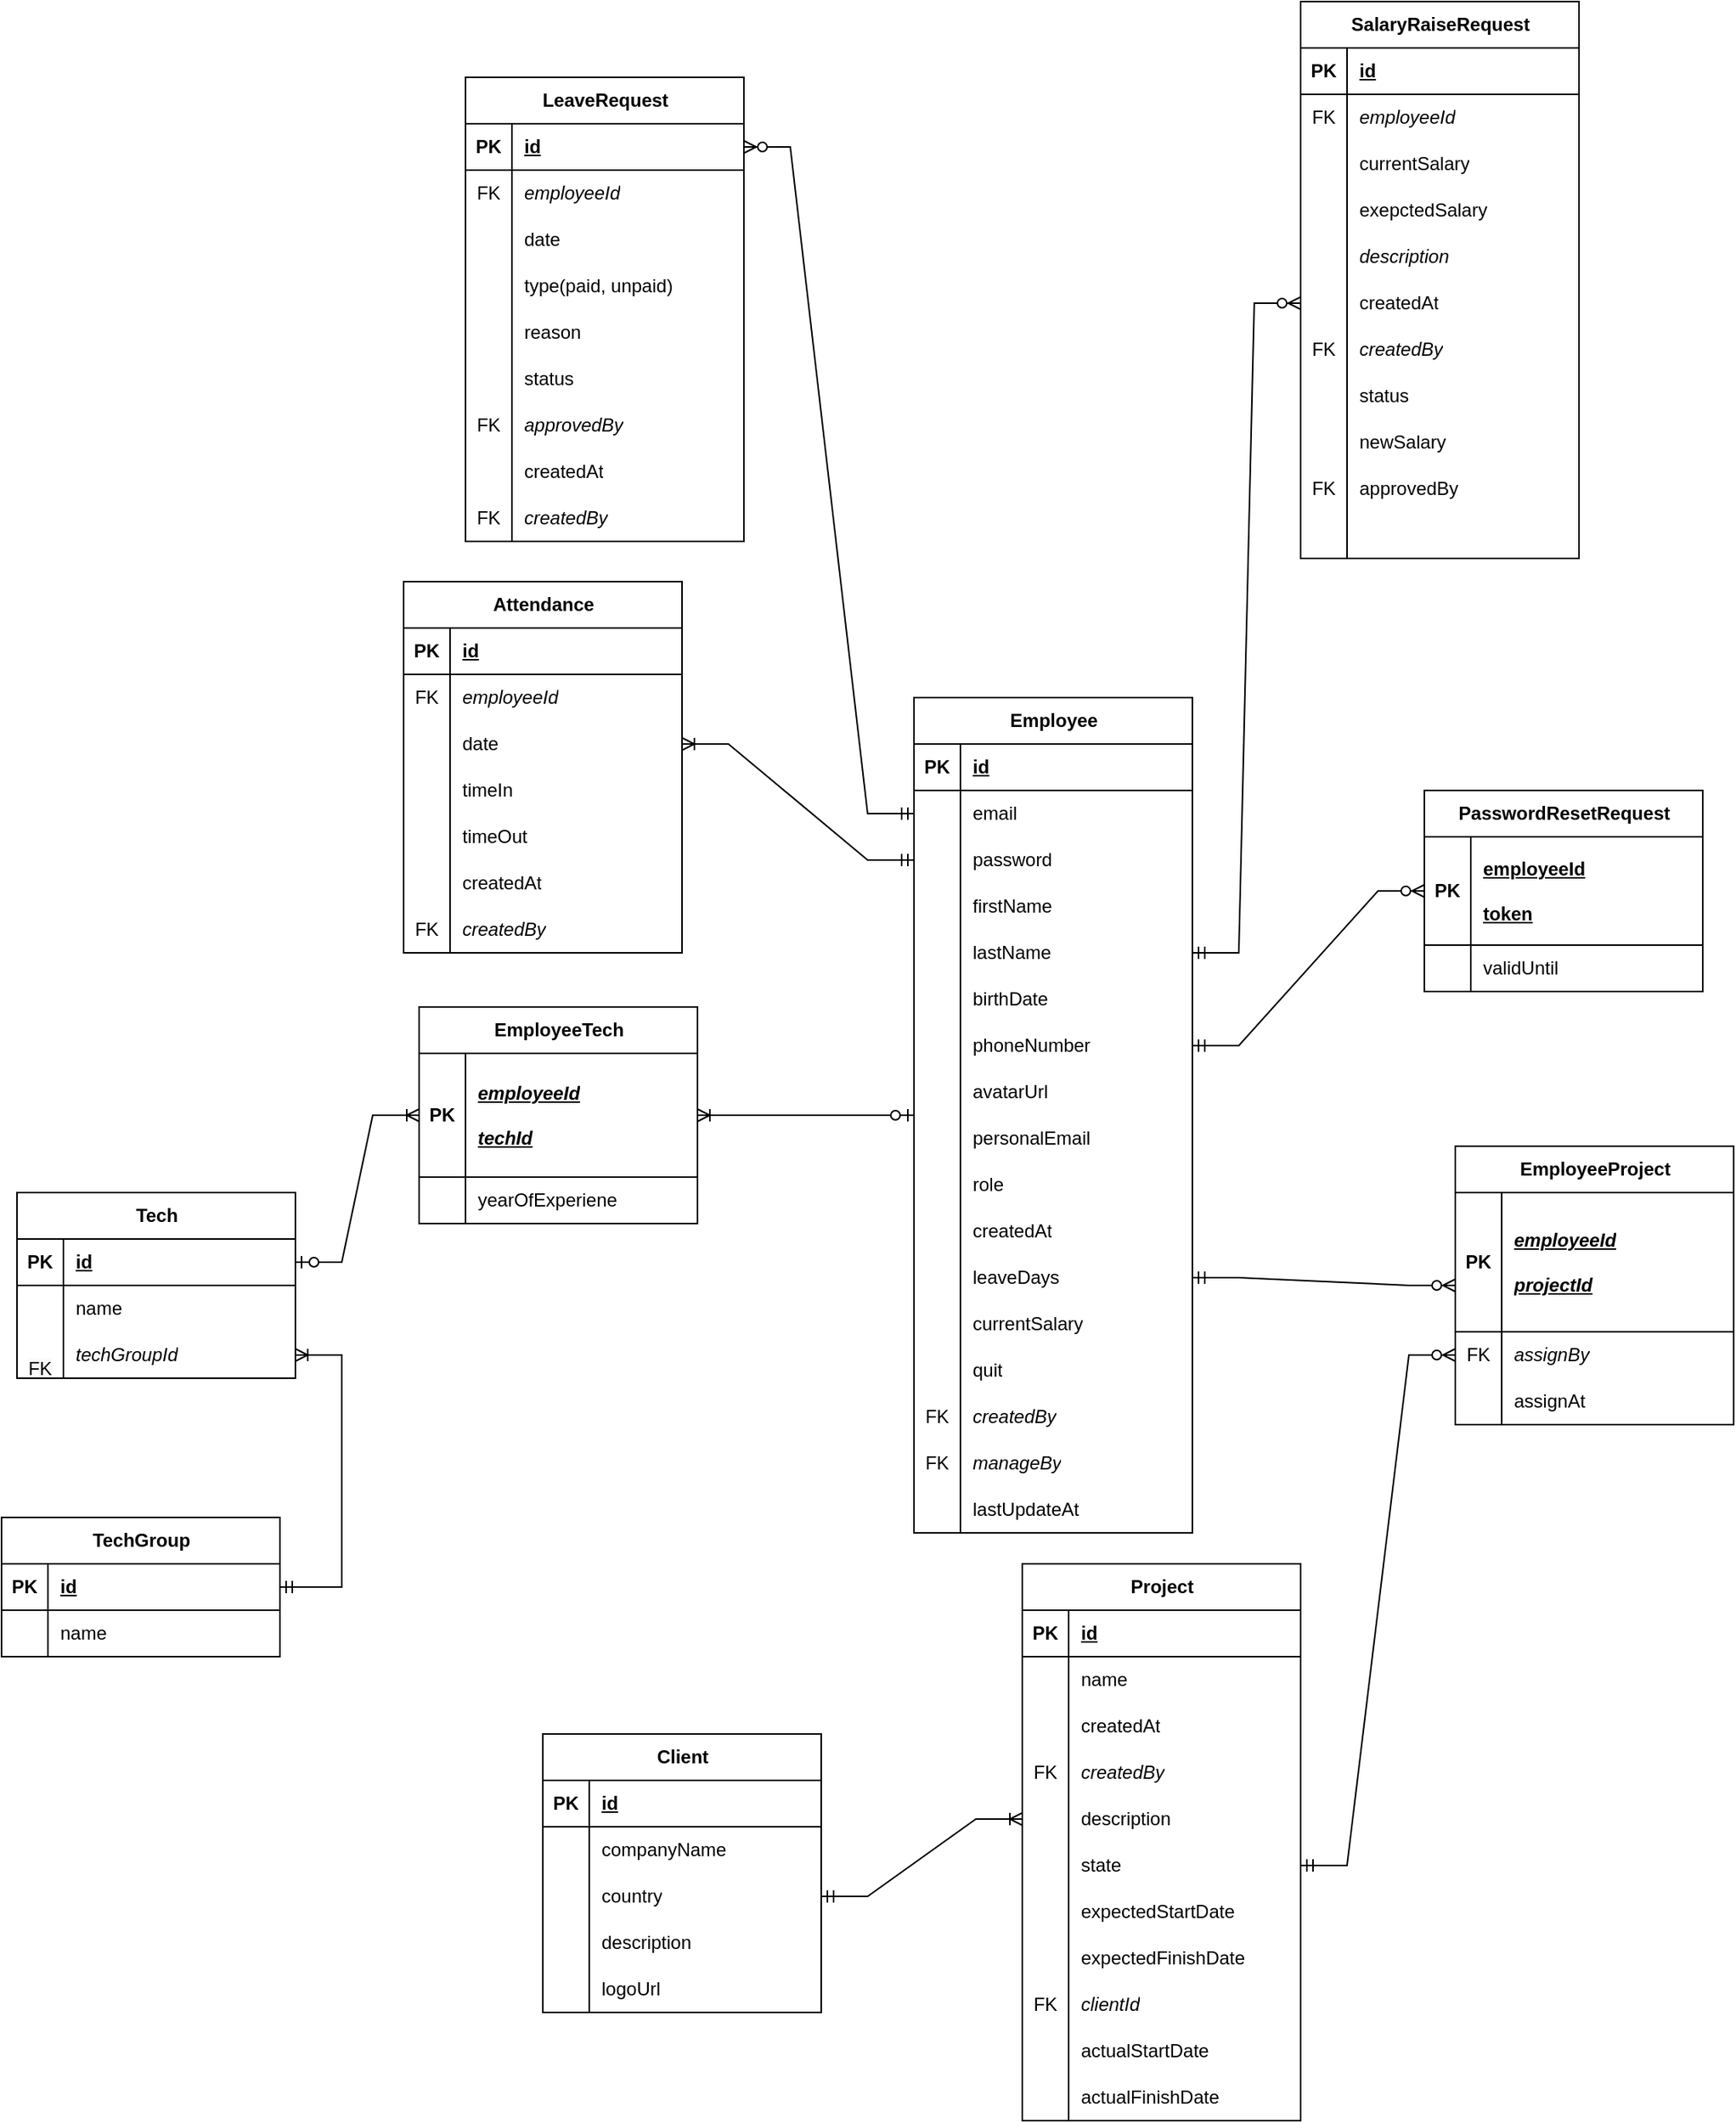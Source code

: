 <mxfile version="24.2.5" type="device">
  <diagram id="R2lEEEUBdFMjLlhIrx00" name="Page-1">
    <mxGraphModel dx="1892" dy="1635" grid="1" gridSize="10" guides="1" tooltips="1" connect="1" arrows="1" fold="1" page="1" pageScale="1" pageWidth="850" pageHeight="1100" math="0" shadow="0" extFonts="Permanent Marker^https://fonts.googleapis.com/css?family=Permanent+Marker">
      <root>
        <mxCell id="0" />
        <mxCell id="1" parent="0" />
        <mxCell id="PF9huXpght5usBXTYvG6-35" value="Tech" style="shape=table;startSize=30;container=1;collapsible=1;childLayout=tableLayout;fixedRows=1;rowLines=0;fontStyle=1;align=center;resizeLast=1;html=1;" parent="1" vertex="1">
          <mxGeometry x="-380" y="330" width="180" height="120" as="geometry" />
        </mxCell>
        <mxCell id="PF9huXpght5usBXTYvG6-36" value="" style="shape=tableRow;horizontal=0;startSize=0;swimlaneHead=0;swimlaneBody=0;fillColor=none;collapsible=0;dropTarget=0;points=[[0,0.5],[1,0.5]];portConstraint=eastwest;top=0;left=0;right=0;bottom=1;" parent="PF9huXpght5usBXTYvG6-35" vertex="1">
          <mxGeometry y="30" width="180" height="30" as="geometry" />
        </mxCell>
        <mxCell id="PF9huXpght5usBXTYvG6-37" value="PK" style="shape=partialRectangle;connectable=0;fillColor=none;top=0;left=0;bottom=0;right=0;fontStyle=1;overflow=hidden;whiteSpace=wrap;html=1;" parent="PF9huXpght5usBXTYvG6-36" vertex="1">
          <mxGeometry width="30" height="30" as="geometry">
            <mxRectangle width="30" height="30" as="alternateBounds" />
          </mxGeometry>
        </mxCell>
        <mxCell id="PF9huXpght5usBXTYvG6-38" value="id" style="shape=partialRectangle;connectable=0;fillColor=none;top=0;left=0;bottom=0;right=0;align=left;spacingLeft=6;fontStyle=5;overflow=hidden;whiteSpace=wrap;html=1;" parent="PF9huXpght5usBXTYvG6-36" vertex="1">
          <mxGeometry x="30" width="150" height="30" as="geometry">
            <mxRectangle width="150" height="30" as="alternateBounds" />
          </mxGeometry>
        </mxCell>
        <mxCell id="PF9huXpght5usBXTYvG6-39" value="" style="shape=tableRow;horizontal=0;startSize=0;swimlaneHead=0;swimlaneBody=0;fillColor=none;collapsible=0;dropTarget=0;points=[[0,0.5],[1,0.5]];portConstraint=eastwest;top=0;left=0;right=0;bottom=0;" parent="PF9huXpght5usBXTYvG6-35" vertex="1">
          <mxGeometry y="60" width="180" height="30" as="geometry" />
        </mxCell>
        <mxCell id="PF9huXpght5usBXTYvG6-40" value="" style="shape=partialRectangle;connectable=0;fillColor=none;top=0;left=0;bottom=0;right=0;editable=1;overflow=hidden;whiteSpace=wrap;html=1;" parent="PF9huXpght5usBXTYvG6-39" vertex="1">
          <mxGeometry width="30" height="30" as="geometry">
            <mxRectangle width="30" height="30" as="alternateBounds" />
          </mxGeometry>
        </mxCell>
        <mxCell id="PF9huXpght5usBXTYvG6-41" value="name" style="shape=partialRectangle;connectable=0;fillColor=none;top=0;left=0;bottom=0;right=0;align=left;spacingLeft=6;overflow=hidden;whiteSpace=wrap;html=1;" parent="PF9huXpght5usBXTYvG6-39" vertex="1">
          <mxGeometry x="30" width="150" height="30" as="geometry">
            <mxRectangle width="150" height="30" as="alternateBounds" />
          </mxGeometry>
        </mxCell>
        <mxCell id="PF9huXpght5usBXTYvG6-42" value="" style="shape=tableRow;horizontal=0;startSize=0;swimlaneHead=0;swimlaneBody=0;fillColor=none;collapsible=0;dropTarget=0;points=[[0,0.5],[1,0.5]];portConstraint=eastwest;top=0;left=0;right=0;bottom=0;" parent="PF9huXpght5usBXTYvG6-35" vertex="1">
          <mxGeometry y="90" width="180" height="30" as="geometry" />
        </mxCell>
        <mxCell id="PF9huXpght5usBXTYvG6-43" value="&#xa;&lt;span style=&quot;color: rgb(0, 0, 0); font-family: Helvetica; font-size: 12px; font-style: normal; font-variant-ligatures: normal; font-variant-caps: normal; font-weight: 400; letter-spacing: normal; orphans: 2; text-align: center; text-indent: 0px; text-transform: none; widows: 2; word-spacing: 0px; -webkit-text-stroke-width: 0px; white-space: normal; background-color: rgb(251, 251, 251); text-decoration-thickness: initial; text-decoration-style: initial; text-decoration-color: initial; display: inline !important; float: none;&quot;&gt;FK&lt;/span&gt;&#xa;&#xa;" style="shape=partialRectangle;connectable=0;fillColor=none;top=0;left=0;bottom=0;right=0;editable=1;overflow=hidden;whiteSpace=wrap;html=1;" parent="PF9huXpght5usBXTYvG6-42" vertex="1">
          <mxGeometry width="30" height="30" as="geometry">
            <mxRectangle width="30" height="30" as="alternateBounds" />
          </mxGeometry>
        </mxCell>
        <mxCell id="PF9huXpght5usBXTYvG6-44" value="&lt;i&gt;techGroupId&lt;/i&gt;" style="shape=partialRectangle;connectable=0;fillColor=none;top=0;left=0;bottom=0;right=0;align=left;spacingLeft=6;overflow=hidden;whiteSpace=wrap;html=1;" parent="PF9huXpght5usBXTYvG6-42" vertex="1">
          <mxGeometry x="30" width="150" height="30" as="geometry">
            <mxRectangle width="150" height="30" as="alternateBounds" />
          </mxGeometry>
        </mxCell>
        <mxCell id="PF9huXpght5usBXTYvG6-48" value="TechGroup" style="shape=table;startSize=30;container=1;collapsible=1;childLayout=tableLayout;fixedRows=1;rowLines=0;fontStyle=1;align=center;resizeLast=1;html=1;" parent="1" vertex="1">
          <mxGeometry x="-390" y="540" width="180" height="90" as="geometry" />
        </mxCell>
        <mxCell id="PF9huXpght5usBXTYvG6-49" value="" style="shape=tableRow;horizontal=0;startSize=0;swimlaneHead=0;swimlaneBody=0;fillColor=none;collapsible=0;dropTarget=0;points=[[0,0.5],[1,0.5]];portConstraint=eastwest;top=0;left=0;right=0;bottom=1;" parent="PF9huXpght5usBXTYvG6-48" vertex="1">
          <mxGeometry y="30" width="180" height="30" as="geometry" />
        </mxCell>
        <mxCell id="PF9huXpght5usBXTYvG6-50" value="PK" style="shape=partialRectangle;connectable=0;fillColor=none;top=0;left=0;bottom=0;right=0;fontStyle=1;overflow=hidden;whiteSpace=wrap;html=1;" parent="PF9huXpght5usBXTYvG6-49" vertex="1">
          <mxGeometry width="30" height="30" as="geometry">
            <mxRectangle width="30" height="30" as="alternateBounds" />
          </mxGeometry>
        </mxCell>
        <mxCell id="PF9huXpght5usBXTYvG6-51" value="id" style="shape=partialRectangle;connectable=0;fillColor=none;top=0;left=0;bottom=0;right=0;align=left;spacingLeft=6;fontStyle=5;overflow=hidden;whiteSpace=wrap;html=1;" parent="PF9huXpght5usBXTYvG6-49" vertex="1">
          <mxGeometry x="30" width="150" height="30" as="geometry">
            <mxRectangle width="150" height="30" as="alternateBounds" />
          </mxGeometry>
        </mxCell>
        <mxCell id="PF9huXpght5usBXTYvG6-52" value="" style="shape=tableRow;horizontal=0;startSize=0;swimlaneHead=0;swimlaneBody=0;fillColor=none;collapsible=0;dropTarget=0;points=[[0,0.5],[1,0.5]];portConstraint=eastwest;top=0;left=0;right=0;bottom=0;" parent="PF9huXpght5usBXTYvG6-48" vertex="1">
          <mxGeometry y="60" width="180" height="30" as="geometry" />
        </mxCell>
        <mxCell id="PF9huXpght5usBXTYvG6-53" value="" style="shape=partialRectangle;connectable=0;fillColor=none;top=0;left=0;bottom=0;right=0;editable=1;overflow=hidden;whiteSpace=wrap;html=1;" parent="PF9huXpght5usBXTYvG6-52" vertex="1">
          <mxGeometry width="30" height="30" as="geometry">
            <mxRectangle width="30" height="30" as="alternateBounds" />
          </mxGeometry>
        </mxCell>
        <mxCell id="PF9huXpght5usBXTYvG6-54" value="name" style="shape=partialRectangle;connectable=0;fillColor=none;top=0;left=0;bottom=0;right=0;align=left;spacingLeft=6;overflow=hidden;whiteSpace=wrap;html=1;" parent="PF9huXpght5usBXTYvG6-52" vertex="1">
          <mxGeometry x="30" width="150" height="30" as="geometry">
            <mxRectangle width="150" height="30" as="alternateBounds" />
          </mxGeometry>
        </mxCell>
        <mxCell id="PF9huXpght5usBXTYvG6-64" value="Project" style="shape=table;startSize=30;container=1;collapsible=1;childLayout=tableLayout;fixedRows=1;rowLines=0;fontStyle=1;align=center;resizeLast=1;html=1;" parent="1" vertex="1">
          <mxGeometry x="270" y="570" width="180" height="360" as="geometry" />
        </mxCell>
        <mxCell id="PF9huXpght5usBXTYvG6-65" value="" style="shape=tableRow;horizontal=0;startSize=0;swimlaneHead=0;swimlaneBody=0;fillColor=none;collapsible=0;dropTarget=0;points=[[0,0.5],[1,0.5]];portConstraint=eastwest;top=0;left=0;right=0;bottom=1;" parent="PF9huXpght5usBXTYvG6-64" vertex="1">
          <mxGeometry y="30" width="180" height="30" as="geometry" />
        </mxCell>
        <mxCell id="PF9huXpght5usBXTYvG6-66" value="PK" style="shape=partialRectangle;connectable=0;fillColor=none;top=0;left=0;bottom=0;right=0;fontStyle=1;overflow=hidden;whiteSpace=wrap;html=1;" parent="PF9huXpght5usBXTYvG6-65" vertex="1">
          <mxGeometry width="30" height="30" as="geometry">
            <mxRectangle width="30" height="30" as="alternateBounds" />
          </mxGeometry>
        </mxCell>
        <mxCell id="PF9huXpght5usBXTYvG6-67" value="id" style="shape=partialRectangle;connectable=0;fillColor=none;top=0;left=0;bottom=0;right=0;align=left;spacingLeft=6;fontStyle=5;overflow=hidden;whiteSpace=wrap;html=1;" parent="PF9huXpght5usBXTYvG6-65" vertex="1">
          <mxGeometry x="30" width="150" height="30" as="geometry">
            <mxRectangle width="150" height="30" as="alternateBounds" />
          </mxGeometry>
        </mxCell>
        <mxCell id="PF9huXpght5usBXTYvG6-68" value="" style="shape=tableRow;horizontal=0;startSize=0;swimlaneHead=0;swimlaneBody=0;fillColor=none;collapsible=0;dropTarget=0;points=[[0,0.5],[1,0.5]];portConstraint=eastwest;top=0;left=0;right=0;bottom=0;" parent="PF9huXpght5usBXTYvG6-64" vertex="1">
          <mxGeometry y="60" width="180" height="30" as="geometry" />
        </mxCell>
        <mxCell id="PF9huXpght5usBXTYvG6-69" value="" style="shape=partialRectangle;connectable=0;fillColor=none;top=0;left=0;bottom=0;right=0;editable=1;overflow=hidden;whiteSpace=wrap;html=1;" parent="PF9huXpght5usBXTYvG6-68" vertex="1">
          <mxGeometry width="30" height="30" as="geometry">
            <mxRectangle width="30" height="30" as="alternateBounds" />
          </mxGeometry>
        </mxCell>
        <mxCell id="PF9huXpght5usBXTYvG6-70" value="name" style="shape=partialRectangle;connectable=0;fillColor=none;top=0;left=0;bottom=0;right=0;align=left;spacingLeft=6;overflow=hidden;whiteSpace=wrap;html=1;" parent="PF9huXpght5usBXTYvG6-68" vertex="1">
          <mxGeometry x="30" width="150" height="30" as="geometry">
            <mxRectangle width="150" height="30" as="alternateBounds" />
          </mxGeometry>
        </mxCell>
        <mxCell id="PF9huXpght5usBXTYvG6-71" value="" style="shape=tableRow;horizontal=0;startSize=0;swimlaneHead=0;swimlaneBody=0;fillColor=none;collapsible=0;dropTarget=0;points=[[0,0.5],[1,0.5]];portConstraint=eastwest;top=0;left=0;right=0;bottom=0;" parent="PF9huXpght5usBXTYvG6-64" vertex="1">
          <mxGeometry y="90" width="180" height="30" as="geometry" />
        </mxCell>
        <mxCell id="PF9huXpght5usBXTYvG6-72" value="" style="shape=partialRectangle;connectable=0;fillColor=none;top=0;left=0;bottom=0;right=0;editable=1;overflow=hidden;whiteSpace=wrap;html=1;" parent="PF9huXpght5usBXTYvG6-71" vertex="1">
          <mxGeometry width="30" height="30" as="geometry">
            <mxRectangle width="30" height="30" as="alternateBounds" />
          </mxGeometry>
        </mxCell>
        <mxCell id="PF9huXpght5usBXTYvG6-73" value="createdAt" style="shape=partialRectangle;connectable=0;fillColor=none;top=0;left=0;bottom=0;right=0;align=left;spacingLeft=6;overflow=hidden;whiteSpace=wrap;html=1;" parent="PF9huXpght5usBXTYvG6-71" vertex="1">
          <mxGeometry x="30" width="150" height="30" as="geometry">
            <mxRectangle width="150" height="30" as="alternateBounds" />
          </mxGeometry>
        </mxCell>
        <mxCell id="PF9huXpght5usBXTYvG6-74" value="" style="shape=tableRow;horizontal=0;startSize=0;swimlaneHead=0;swimlaneBody=0;fillColor=none;collapsible=0;dropTarget=0;points=[[0,0.5],[1,0.5]];portConstraint=eastwest;top=0;left=0;right=0;bottom=0;" parent="PF9huXpght5usBXTYvG6-64" vertex="1">
          <mxGeometry y="120" width="180" height="30" as="geometry" />
        </mxCell>
        <mxCell id="PF9huXpght5usBXTYvG6-75" value="FK" style="shape=partialRectangle;connectable=0;fillColor=none;top=0;left=0;bottom=0;right=0;editable=1;overflow=hidden;whiteSpace=wrap;html=1;" parent="PF9huXpght5usBXTYvG6-74" vertex="1">
          <mxGeometry width="30" height="30" as="geometry">
            <mxRectangle width="30" height="30" as="alternateBounds" />
          </mxGeometry>
        </mxCell>
        <mxCell id="PF9huXpght5usBXTYvG6-76" value="&lt;i&gt;createdBy&lt;/i&gt;" style="shape=partialRectangle;connectable=0;fillColor=none;top=0;left=0;bottom=0;right=0;align=left;spacingLeft=6;overflow=hidden;whiteSpace=wrap;html=1;" parent="PF9huXpght5usBXTYvG6-74" vertex="1">
          <mxGeometry x="30" width="150" height="30" as="geometry">
            <mxRectangle width="150" height="30" as="alternateBounds" />
          </mxGeometry>
        </mxCell>
        <mxCell id="PF9huXpght5usBXTYvG6-175" value="" style="shape=tableRow;horizontal=0;startSize=0;swimlaneHead=0;swimlaneBody=0;fillColor=none;collapsible=0;dropTarget=0;points=[[0,0.5],[1,0.5]];portConstraint=eastwest;top=0;left=0;right=0;bottom=0;" parent="PF9huXpght5usBXTYvG6-64" vertex="1">
          <mxGeometry y="150" width="180" height="30" as="geometry" />
        </mxCell>
        <mxCell id="PF9huXpght5usBXTYvG6-176" value="" style="shape=partialRectangle;connectable=0;fillColor=none;top=0;left=0;bottom=0;right=0;editable=1;overflow=hidden;whiteSpace=wrap;html=1;" parent="PF9huXpght5usBXTYvG6-175" vertex="1">
          <mxGeometry width="30" height="30" as="geometry">
            <mxRectangle width="30" height="30" as="alternateBounds" />
          </mxGeometry>
        </mxCell>
        <mxCell id="PF9huXpght5usBXTYvG6-177" value="description" style="shape=partialRectangle;connectable=0;fillColor=none;top=0;left=0;bottom=0;right=0;align=left;spacingLeft=6;overflow=hidden;whiteSpace=wrap;html=1;" parent="PF9huXpght5usBXTYvG6-175" vertex="1">
          <mxGeometry x="30" width="150" height="30" as="geometry">
            <mxRectangle width="150" height="30" as="alternateBounds" />
          </mxGeometry>
        </mxCell>
        <mxCell id="PF9huXpght5usBXTYvG6-93" value="" style="shape=tableRow;horizontal=0;startSize=0;swimlaneHead=0;swimlaneBody=0;fillColor=none;collapsible=0;dropTarget=0;points=[[0,0.5],[1,0.5]];portConstraint=eastwest;top=0;left=0;right=0;bottom=0;" parent="PF9huXpght5usBXTYvG6-64" vertex="1">
          <mxGeometry y="180" width="180" height="30" as="geometry" />
        </mxCell>
        <mxCell id="PF9huXpght5usBXTYvG6-94" value="" style="shape=partialRectangle;connectable=0;fillColor=none;top=0;left=0;bottom=0;right=0;editable=1;overflow=hidden;whiteSpace=wrap;html=1;" parent="PF9huXpght5usBXTYvG6-93" vertex="1">
          <mxGeometry width="30" height="30" as="geometry">
            <mxRectangle width="30" height="30" as="alternateBounds" />
          </mxGeometry>
        </mxCell>
        <mxCell id="PF9huXpght5usBXTYvG6-95" value="state" style="shape=partialRectangle;connectable=0;fillColor=none;top=0;left=0;bottom=0;right=0;align=left;spacingLeft=6;overflow=hidden;whiteSpace=wrap;html=1;" parent="PF9huXpght5usBXTYvG6-93" vertex="1">
          <mxGeometry x="30" width="150" height="30" as="geometry">
            <mxRectangle width="150" height="30" as="alternateBounds" />
          </mxGeometry>
        </mxCell>
        <mxCell id="WzxyCU3TZE1YBnOHCD5T-68" value="" style="shape=tableRow;horizontal=0;startSize=0;swimlaneHead=0;swimlaneBody=0;fillColor=none;collapsible=0;dropTarget=0;points=[[0,0.5],[1,0.5]];portConstraint=eastwest;top=0;left=0;right=0;bottom=0;" parent="PF9huXpght5usBXTYvG6-64" vertex="1">
          <mxGeometry y="210" width="180" height="30" as="geometry" />
        </mxCell>
        <mxCell id="WzxyCU3TZE1YBnOHCD5T-69" value="" style="shape=partialRectangle;connectable=0;fillColor=none;top=0;left=0;bottom=0;right=0;editable=1;overflow=hidden;whiteSpace=wrap;html=1;" parent="WzxyCU3TZE1YBnOHCD5T-68" vertex="1">
          <mxGeometry width="30" height="30" as="geometry">
            <mxRectangle width="30" height="30" as="alternateBounds" />
          </mxGeometry>
        </mxCell>
        <mxCell id="WzxyCU3TZE1YBnOHCD5T-70" value="expectedStartDate" style="shape=partialRectangle;connectable=0;fillColor=none;top=0;left=0;bottom=0;right=0;align=left;spacingLeft=6;overflow=hidden;whiteSpace=wrap;html=1;" parent="WzxyCU3TZE1YBnOHCD5T-68" vertex="1">
          <mxGeometry x="30" width="150" height="30" as="geometry">
            <mxRectangle width="150" height="30" as="alternateBounds" />
          </mxGeometry>
        </mxCell>
        <mxCell id="WzxyCU3TZE1YBnOHCD5T-71" value="" style="shape=tableRow;horizontal=0;startSize=0;swimlaneHead=0;swimlaneBody=0;fillColor=none;collapsible=0;dropTarget=0;points=[[0,0.5],[1,0.5]];portConstraint=eastwest;top=0;left=0;right=0;bottom=0;" parent="PF9huXpght5usBXTYvG6-64" vertex="1">
          <mxGeometry y="240" width="180" height="30" as="geometry" />
        </mxCell>
        <mxCell id="WzxyCU3TZE1YBnOHCD5T-72" value="" style="shape=partialRectangle;connectable=0;fillColor=none;top=0;left=0;bottom=0;right=0;editable=1;overflow=hidden;whiteSpace=wrap;html=1;" parent="WzxyCU3TZE1YBnOHCD5T-71" vertex="1">
          <mxGeometry width="30" height="30" as="geometry">
            <mxRectangle width="30" height="30" as="alternateBounds" />
          </mxGeometry>
        </mxCell>
        <mxCell id="WzxyCU3TZE1YBnOHCD5T-73" value="expectedFinishDate" style="shape=partialRectangle;connectable=0;fillColor=none;top=0;left=0;bottom=0;right=0;align=left;spacingLeft=6;overflow=hidden;whiteSpace=wrap;html=1;" parent="WzxyCU3TZE1YBnOHCD5T-71" vertex="1">
          <mxGeometry x="30" width="150" height="30" as="geometry">
            <mxRectangle width="150" height="30" as="alternateBounds" />
          </mxGeometry>
        </mxCell>
        <mxCell id="PF9huXpght5usBXTYvG6-194" value="" style="shape=tableRow;horizontal=0;startSize=0;swimlaneHead=0;swimlaneBody=0;fillColor=none;collapsible=0;dropTarget=0;points=[[0,0.5],[1,0.5]];portConstraint=eastwest;top=0;left=0;right=0;bottom=0;" parent="PF9huXpght5usBXTYvG6-64" vertex="1">
          <mxGeometry y="270" width="180" height="30" as="geometry" />
        </mxCell>
        <mxCell id="PF9huXpght5usBXTYvG6-195" value="FK" style="shape=partialRectangle;connectable=0;fillColor=none;top=0;left=0;bottom=0;right=0;editable=1;overflow=hidden;whiteSpace=wrap;html=1;" parent="PF9huXpght5usBXTYvG6-194" vertex="1">
          <mxGeometry width="30" height="30" as="geometry">
            <mxRectangle width="30" height="30" as="alternateBounds" />
          </mxGeometry>
        </mxCell>
        <mxCell id="PF9huXpght5usBXTYvG6-196" value="&lt;i&gt;clientId&lt;/i&gt;" style="shape=partialRectangle;connectable=0;fillColor=none;top=0;left=0;bottom=0;right=0;align=left;spacingLeft=6;overflow=hidden;whiteSpace=wrap;html=1;" parent="PF9huXpght5usBXTYvG6-194" vertex="1">
          <mxGeometry x="30" width="150" height="30" as="geometry">
            <mxRectangle width="150" height="30" as="alternateBounds" />
          </mxGeometry>
        </mxCell>
        <mxCell id="APN0KWRMH__K8UAN6OT2-7" value="" style="shape=tableRow;horizontal=0;startSize=0;swimlaneHead=0;swimlaneBody=0;fillColor=none;collapsible=0;dropTarget=0;points=[[0,0.5],[1,0.5]];portConstraint=eastwest;top=0;left=0;right=0;bottom=0;" parent="PF9huXpght5usBXTYvG6-64" vertex="1">
          <mxGeometry y="300" width="180" height="30" as="geometry" />
        </mxCell>
        <mxCell id="APN0KWRMH__K8UAN6OT2-8" value="" style="shape=partialRectangle;connectable=0;fillColor=none;top=0;left=0;bottom=0;right=0;editable=1;overflow=hidden;whiteSpace=wrap;html=1;" parent="APN0KWRMH__K8UAN6OT2-7" vertex="1">
          <mxGeometry width="30" height="30" as="geometry">
            <mxRectangle width="30" height="30" as="alternateBounds" />
          </mxGeometry>
        </mxCell>
        <mxCell id="APN0KWRMH__K8UAN6OT2-9" value="actualStartDate" style="shape=partialRectangle;connectable=0;fillColor=none;top=0;left=0;bottom=0;right=0;align=left;spacingLeft=6;overflow=hidden;whiteSpace=wrap;html=1;" parent="APN0KWRMH__K8UAN6OT2-7" vertex="1">
          <mxGeometry x="30" width="150" height="30" as="geometry">
            <mxRectangle width="150" height="30" as="alternateBounds" />
          </mxGeometry>
        </mxCell>
        <mxCell id="APN0KWRMH__K8UAN6OT2-10" value="" style="shape=tableRow;horizontal=0;startSize=0;swimlaneHead=0;swimlaneBody=0;fillColor=none;collapsible=0;dropTarget=0;points=[[0,0.5],[1,0.5]];portConstraint=eastwest;top=0;left=0;right=0;bottom=0;" parent="PF9huXpght5usBXTYvG6-64" vertex="1">
          <mxGeometry y="330" width="180" height="30" as="geometry" />
        </mxCell>
        <mxCell id="APN0KWRMH__K8UAN6OT2-11" value="" style="shape=partialRectangle;connectable=0;fillColor=none;top=0;left=0;bottom=0;right=0;editable=1;overflow=hidden;whiteSpace=wrap;html=1;" parent="APN0KWRMH__K8UAN6OT2-10" vertex="1">
          <mxGeometry width="30" height="30" as="geometry">
            <mxRectangle width="30" height="30" as="alternateBounds" />
          </mxGeometry>
        </mxCell>
        <mxCell id="APN0KWRMH__K8UAN6OT2-12" value="actualFinishDate" style="shape=partialRectangle;connectable=0;fillColor=none;top=0;left=0;bottom=0;right=0;align=left;spacingLeft=6;overflow=hidden;whiteSpace=wrap;html=1;" parent="APN0KWRMH__K8UAN6OT2-10" vertex="1">
          <mxGeometry x="30" width="150" height="30" as="geometry">
            <mxRectangle width="150" height="30" as="alternateBounds" />
          </mxGeometry>
        </mxCell>
        <mxCell id="PF9huXpght5usBXTYvG6-77" value="Client" style="shape=table;startSize=30;container=1;collapsible=1;childLayout=tableLayout;fixedRows=1;rowLines=0;fontStyle=1;align=center;resizeLast=1;html=1;" parent="1" vertex="1">
          <mxGeometry x="-40" y="680" width="180" height="180" as="geometry" />
        </mxCell>
        <mxCell id="PF9huXpght5usBXTYvG6-78" value="" style="shape=tableRow;horizontal=0;startSize=0;swimlaneHead=0;swimlaneBody=0;fillColor=none;collapsible=0;dropTarget=0;points=[[0,0.5],[1,0.5]];portConstraint=eastwest;top=0;left=0;right=0;bottom=1;" parent="PF9huXpght5usBXTYvG6-77" vertex="1">
          <mxGeometry y="30" width="180" height="30" as="geometry" />
        </mxCell>
        <mxCell id="PF9huXpght5usBXTYvG6-79" value="PK" style="shape=partialRectangle;connectable=0;fillColor=none;top=0;left=0;bottom=0;right=0;fontStyle=1;overflow=hidden;whiteSpace=wrap;html=1;" parent="PF9huXpght5usBXTYvG6-78" vertex="1">
          <mxGeometry width="30" height="30" as="geometry">
            <mxRectangle width="30" height="30" as="alternateBounds" />
          </mxGeometry>
        </mxCell>
        <mxCell id="PF9huXpght5usBXTYvG6-80" value="id" style="shape=partialRectangle;connectable=0;fillColor=none;top=0;left=0;bottom=0;right=0;align=left;spacingLeft=6;fontStyle=5;overflow=hidden;whiteSpace=wrap;html=1;" parent="PF9huXpght5usBXTYvG6-78" vertex="1">
          <mxGeometry x="30" width="150" height="30" as="geometry">
            <mxRectangle width="150" height="30" as="alternateBounds" />
          </mxGeometry>
        </mxCell>
        <mxCell id="PF9huXpght5usBXTYvG6-81" value="" style="shape=tableRow;horizontal=0;startSize=0;swimlaneHead=0;swimlaneBody=0;fillColor=none;collapsible=0;dropTarget=0;points=[[0,0.5],[1,0.5]];portConstraint=eastwest;top=0;left=0;right=0;bottom=0;" parent="PF9huXpght5usBXTYvG6-77" vertex="1">
          <mxGeometry y="60" width="180" height="30" as="geometry" />
        </mxCell>
        <mxCell id="PF9huXpght5usBXTYvG6-82" value="" style="shape=partialRectangle;connectable=0;fillColor=none;top=0;left=0;bottom=0;right=0;editable=1;overflow=hidden;whiteSpace=wrap;html=1;" parent="PF9huXpght5usBXTYvG6-81" vertex="1">
          <mxGeometry width="30" height="30" as="geometry">
            <mxRectangle width="30" height="30" as="alternateBounds" />
          </mxGeometry>
        </mxCell>
        <mxCell id="PF9huXpght5usBXTYvG6-83" value="companyName" style="shape=partialRectangle;connectable=0;fillColor=none;top=0;left=0;bottom=0;right=0;align=left;spacingLeft=6;overflow=hidden;whiteSpace=wrap;html=1;" parent="PF9huXpght5usBXTYvG6-81" vertex="1">
          <mxGeometry x="30" width="150" height="30" as="geometry">
            <mxRectangle width="150" height="30" as="alternateBounds" />
          </mxGeometry>
        </mxCell>
        <mxCell id="PF9huXpght5usBXTYvG6-84" value="" style="shape=tableRow;horizontal=0;startSize=0;swimlaneHead=0;swimlaneBody=0;fillColor=none;collapsible=0;dropTarget=0;points=[[0,0.5],[1,0.5]];portConstraint=eastwest;top=0;left=0;right=0;bottom=0;" parent="PF9huXpght5usBXTYvG6-77" vertex="1">
          <mxGeometry y="90" width="180" height="30" as="geometry" />
        </mxCell>
        <mxCell id="PF9huXpght5usBXTYvG6-85" value="" style="shape=partialRectangle;connectable=0;fillColor=none;top=0;left=0;bottom=0;right=0;editable=1;overflow=hidden;whiteSpace=wrap;html=1;" parent="PF9huXpght5usBXTYvG6-84" vertex="1">
          <mxGeometry width="30" height="30" as="geometry">
            <mxRectangle width="30" height="30" as="alternateBounds" />
          </mxGeometry>
        </mxCell>
        <mxCell id="PF9huXpght5usBXTYvG6-86" value="country" style="shape=partialRectangle;connectable=0;fillColor=none;top=0;left=0;bottom=0;right=0;align=left;spacingLeft=6;overflow=hidden;whiteSpace=wrap;html=1;" parent="PF9huXpght5usBXTYvG6-84" vertex="1">
          <mxGeometry x="30" width="150" height="30" as="geometry">
            <mxRectangle width="150" height="30" as="alternateBounds" />
          </mxGeometry>
        </mxCell>
        <mxCell id="PF9huXpght5usBXTYvG6-87" value="" style="shape=tableRow;horizontal=0;startSize=0;swimlaneHead=0;swimlaneBody=0;fillColor=none;collapsible=0;dropTarget=0;points=[[0,0.5],[1,0.5]];portConstraint=eastwest;top=0;left=0;right=0;bottom=0;" parent="PF9huXpght5usBXTYvG6-77" vertex="1">
          <mxGeometry y="120" width="180" height="30" as="geometry" />
        </mxCell>
        <mxCell id="PF9huXpght5usBXTYvG6-88" value="" style="shape=partialRectangle;connectable=0;fillColor=none;top=0;left=0;bottom=0;right=0;editable=1;overflow=hidden;whiteSpace=wrap;html=1;" parent="PF9huXpght5usBXTYvG6-87" vertex="1">
          <mxGeometry width="30" height="30" as="geometry">
            <mxRectangle width="30" height="30" as="alternateBounds" />
          </mxGeometry>
        </mxCell>
        <mxCell id="PF9huXpght5usBXTYvG6-89" value="description" style="shape=partialRectangle;connectable=0;fillColor=none;top=0;left=0;bottom=0;right=0;align=left;spacingLeft=6;overflow=hidden;whiteSpace=wrap;html=1;" parent="PF9huXpght5usBXTYvG6-87" vertex="1">
          <mxGeometry x="30" width="150" height="30" as="geometry">
            <mxRectangle width="150" height="30" as="alternateBounds" />
          </mxGeometry>
        </mxCell>
        <mxCell id="PF9huXpght5usBXTYvG6-90" value="" style="shape=tableRow;horizontal=0;startSize=0;swimlaneHead=0;swimlaneBody=0;fillColor=none;collapsible=0;dropTarget=0;points=[[0,0.5],[1,0.5]];portConstraint=eastwest;top=0;left=0;right=0;bottom=0;" parent="PF9huXpght5usBXTYvG6-77" vertex="1">
          <mxGeometry y="150" width="180" height="30" as="geometry" />
        </mxCell>
        <mxCell id="PF9huXpght5usBXTYvG6-91" value="" style="shape=partialRectangle;connectable=0;fillColor=none;top=0;left=0;bottom=0;right=0;editable=1;overflow=hidden;whiteSpace=wrap;html=1;" parent="PF9huXpght5usBXTYvG6-90" vertex="1">
          <mxGeometry width="30" height="30" as="geometry">
            <mxRectangle width="30" height="30" as="alternateBounds" />
          </mxGeometry>
        </mxCell>
        <mxCell id="PF9huXpght5usBXTYvG6-92" value="logoUrl" style="shape=partialRectangle;connectable=0;fillColor=none;top=0;left=0;bottom=0;right=0;align=left;spacingLeft=6;overflow=hidden;whiteSpace=wrap;html=1;" parent="PF9huXpght5usBXTYvG6-90" vertex="1">
          <mxGeometry x="30" width="150" height="30" as="geometry">
            <mxRectangle width="150" height="30" as="alternateBounds" />
          </mxGeometry>
        </mxCell>
        <mxCell id="PF9huXpght5usBXTYvG6-156" value="EmployeeTech" style="shape=table;startSize=30;container=1;collapsible=1;childLayout=tableLayout;fixedRows=1;rowLines=0;fontStyle=1;align=center;resizeLast=1;html=1;" parent="1" vertex="1">
          <mxGeometry x="-120" y="210" width="180" height="140" as="geometry" />
        </mxCell>
        <mxCell id="PF9huXpght5usBXTYvG6-157" value="" style="shape=tableRow;horizontal=0;startSize=0;swimlaneHead=0;swimlaneBody=0;fillColor=none;collapsible=0;dropTarget=0;points=[[0,0.5],[1,0.5]];portConstraint=eastwest;top=0;left=0;right=0;bottom=1;" parent="PF9huXpght5usBXTYvG6-156" vertex="1">
          <mxGeometry y="30" width="180" height="80" as="geometry" />
        </mxCell>
        <mxCell id="PF9huXpght5usBXTYvG6-158" value="PK" style="shape=partialRectangle;connectable=0;fillColor=none;top=0;left=0;bottom=0;right=0;fontStyle=1;overflow=hidden;whiteSpace=wrap;html=1;" parent="PF9huXpght5usBXTYvG6-157" vertex="1">
          <mxGeometry width="30" height="80" as="geometry">
            <mxRectangle width="30" height="80" as="alternateBounds" />
          </mxGeometry>
        </mxCell>
        <mxCell id="PF9huXpght5usBXTYvG6-159" value="&lt;i&gt;employeeId&lt;/i&gt;&lt;div&gt;&lt;i&gt;&lt;br&gt;&lt;/i&gt;&lt;/div&gt;&lt;div&gt;&lt;i&gt;techId&lt;/i&gt;&lt;/div&gt;" style="shape=partialRectangle;connectable=0;fillColor=none;top=0;left=0;bottom=0;right=0;align=left;spacingLeft=6;fontStyle=5;overflow=hidden;whiteSpace=wrap;html=1;" parent="PF9huXpght5usBXTYvG6-157" vertex="1">
          <mxGeometry x="30" width="150" height="80" as="geometry">
            <mxRectangle width="150" height="80" as="alternateBounds" />
          </mxGeometry>
        </mxCell>
        <mxCell id="PF9huXpght5usBXTYvG6-160" value="" style="shape=tableRow;horizontal=0;startSize=0;swimlaneHead=0;swimlaneBody=0;fillColor=none;collapsible=0;dropTarget=0;points=[[0,0.5],[1,0.5]];portConstraint=eastwest;top=0;left=0;right=0;bottom=0;" parent="PF9huXpght5usBXTYvG6-156" vertex="1">
          <mxGeometry y="110" width="180" height="30" as="geometry" />
        </mxCell>
        <mxCell id="PF9huXpght5usBXTYvG6-161" value="" style="shape=partialRectangle;connectable=0;fillColor=none;top=0;left=0;bottom=0;right=0;editable=1;overflow=hidden;whiteSpace=wrap;html=1;" parent="PF9huXpght5usBXTYvG6-160" vertex="1">
          <mxGeometry width="30" height="30" as="geometry">
            <mxRectangle width="30" height="30" as="alternateBounds" />
          </mxGeometry>
        </mxCell>
        <mxCell id="PF9huXpght5usBXTYvG6-162" value="yearOfExperiene" style="shape=partialRectangle;connectable=0;fillColor=none;top=0;left=0;bottom=0;right=0;align=left;spacingLeft=6;overflow=hidden;whiteSpace=wrap;html=1;" parent="PF9huXpght5usBXTYvG6-160" vertex="1">
          <mxGeometry x="30" width="150" height="30" as="geometry">
            <mxRectangle width="150" height="30" as="alternateBounds" />
          </mxGeometry>
        </mxCell>
        <mxCell id="PF9huXpght5usBXTYvG6-1" value="Employee" style="shape=table;startSize=30;container=1;collapsible=1;childLayout=tableLayout;fixedRows=1;rowLines=0;fontStyle=1;align=center;resizeLast=1;html=1;" parent="1" vertex="1">
          <mxGeometry x="200" y="10" width="180" height="540" as="geometry" />
        </mxCell>
        <mxCell id="PF9huXpght5usBXTYvG6-2" value="" style="shape=tableRow;horizontal=0;startSize=0;swimlaneHead=0;swimlaneBody=0;fillColor=none;collapsible=0;dropTarget=0;points=[[0,0.5],[1,0.5]];portConstraint=eastwest;top=0;left=0;right=0;bottom=1;" parent="PF9huXpght5usBXTYvG6-1" vertex="1">
          <mxGeometry y="30" width="180" height="30" as="geometry" />
        </mxCell>
        <mxCell id="PF9huXpght5usBXTYvG6-3" value="PK" style="shape=partialRectangle;connectable=0;fillColor=none;top=0;left=0;bottom=0;right=0;fontStyle=1;overflow=hidden;whiteSpace=wrap;html=1;" parent="PF9huXpght5usBXTYvG6-2" vertex="1">
          <mxGeometry width="30" height="30" as="geometry">
            <mxRectangle width="30" height="30" as="alternateBounds" />
          </mxGeometry>
        </mxCell>
        <mxCell id="PF9huXpght5usBXTYvG6-4" value="id" style="shape=partialRectangle;connectable=0;fillColor=none;top=0;left=0;bottom=0;right=0;align=left;spacingLeft=6;fontStyle=5;overflow=hidden;whiteSpace=wrap;html=1;" parent="PF9huXpght5usBXTYvG6-2" vertex="1">
          <mxGeometry x="30" width="150" height="30" as="geometry">
            <mxRectangle width="150" height="30" as="alternateBounds" />
          </mxGeometry>
        </mxCell>
        <mxCell id="PF9huXpght5usBXTYvG6-5" value="" style="shape=tableRow;horizontal=0;startSize=0;swimlaneHead=0;swimlaneBody=0;fillColor=none;collapsible=0;dropTarget=0;points=[[0,0.5],[1,0.5]];portConstraint=eastwest;top=0;left=0;right=0;bottom=0;" parent="PF9huXpght5usBXTYvG6-1" vertex="1">
          <mxGeometry y="60" width="180" height="30" as="geometry" />
        </mxCell>
        <mxCell id="PF9huXpght5usBXTYvG6-6" value="" style="shape=partialRectangle;connectable=0;fillColor=none;top=0;left=0;bottom=0;right=0;editable=1;overflow=hidden;whiteSpace=wrap;html=1;" parent="PF9huXpght5usBXTYvG6-5" vertex="1">
          <mxGeometry width="30" height="30" as="geometry">
            <mxRectangle width="30" height="30" as="alternateBounds" />
          </mxGeometry>
        </mxCell>
        <mxCell id="PF9huXpght5usBXTYvG6-7" value="email" style="shape=partialRectangle;connectable=0;fillColor=none;top=0;left=0;bottom=0;right=0;align=left;spacingLeft=6;overflow=hidden;whiteSpace=wrap;html=1;" parent="PF9huXpght5usBXTYvG6-5" vertex="1">
          <mxGeometry x="30" width="150" height="30" as="geometry">
            <mxRectangle width="150" height="30" as="alternateBounds" />
          </mxGeometry>
        </mxCell>
        <mxCell id="PF9huXpght5usBXTYvG6-8" value="" style="shape=tableRow;horizontal=0;startSize=0;swimlaneHead=0;swimlaneBody=0;fillColor=none;collapsible=0;dropTarget=0;points=[[0,0.5],[1,0.5]];portConstraint=eastwest;top=0;left=0;right=0;bottom=0;" parent="PF9huXpght5usBXTYvG6-1" vertex="1">
          <mxGeometry y="90" width="180" height="30" as="geometry" />
        </mxCell>
        <mxCell id="PF9huXpght5usBXTYvG6-9" value="" style="shape=partialRectangle;connectable=0;fillColor=none;top=0;left=0;bottom=0;right=0;editable=1;overflow=hidden;whiteSpace=wrap;html=1;" parent="PF9huXpght5usBXTYvG6-8" vertex="1">
          <mxGeometry width="30" height="30" as="geometry">
            <mxRectangle width="30" height="30" as="alternateBounds" />
          </mxGeometry>
        </mxCell>
        <mxCell id="PF9huXpght5usBXTYvG6-10" value="password" style="shape=partialRectangle;connectable=0;fillColor=none;top=0;left=0;bottom=0;right=0;align=left;spacingLeft=6;overflow=hidden;whiteSpace=wrap;html=1;" parent="PF9huXpght5usBXTYvG6-8" vertex="1">
          <mxGeometry x="30" width="150" height="30" as="geometry">
            <mxRectangle width="150" height="30" as="alternateBounds" />
          </mxGeometry>
        </mxCell>
        <mxCell id="PF9huXpght5usBXTYvG6-11" value="" style="shape=tableRow;horizontal=0;startSize=0;swimlaneHead=0;swimlaneBody=0;fillColor=none;collapsible=0;dropTarget=0;points=[[0,0.5],[1,0.5]];portConstraint=eastwest;top=0;left=0;right=0;bottom=0;" parent="PF9huXpght5usBXTYvG6-1" vertex="1">
          <mxGeometry y="120" width="180" height="30" as="geometry" />
        </mxCell>
        <mxCell id="PF9huXpght5usBXTYvG6-12" value="" style="shape=partialRectangle;connectable=0;fillColor=none;top=0;left=0;bottom=0;right=0;editable=1;overflow=hidden;whiteSpace=wrap;html=1;" parent="PF9huXpght5usBXTYvG6-11" vertex="1">
          <mxGeometry width="30" height="30" as="geometry">
            <mxRectangle width="30" height="30" as="alternateBounds" />
          </mxGeometry>
        </mxCell>
        <mxCell id="PF9huXpght5usBXTYvG6-13" value="firstName" style="shape=partialRectangle;connectable=0;fillColor=none;top=0;left=0;bottom=0;right=0;align=left;spacingLeft=6;overflow=hidden;whiteSpace=wrap;html=1;" parent="PF9huXpght5usBXTYvG6-11" vertex="1">
          <mxGeometry x="30" width="150" height="30" as="geometry">
            <mxRectangle width="150" height="30" as="alternateBounds" />
          </mxGeometry>
        </mxCell>
        <mxCell id="PF9huXpght5usBXTYvG6-14" value="" style="shape=tableRow;horizontal=0;startSize=0;swimlaneHead=0;swimlaneBody=0;fillColor=none;collapsible=0;dropTarget=0;points=[[0,0.5],[1,0.5]];portConstraint=eastwest;top=0;left=0;right=0;bottom=0;" parent="PF9huXpght5usBXTYvG6-1" vertex="1">
          <mxGeometry y="150" width="180" height="30" as="geometry" />
        </mxCell>
        <mxCell id="PF9huXpght5usBXTYvG6-15" value="" style="shape=partialRectangle;connectable=0;fillColor=none;top=0;left=0;bottom=0;right=0;editable=1;overflow=hidden;whiteSpace=wrap;html=1;" parent="PF9huXpght5usBXTYvG6-14" vertex="1">
          <mxGeometry width="30" height="30" as="geometry">
            <mxRectangle width="30" height="30" as="alternateBounds" />
          </mxGeometry>
        </mxCell>
        <mxCell id="PF9huXpght5usBXTYvG6-16" value="lastName" style="shape=partialRectangle;connectable=0;fillColor=none;top=0;left=0;bottom=0;right=0;align=left;spacingLeft=6;overflow=hidden;whiteSpace=wrap;html=1;" parent="PF9huXpght5usBXTYvG6-14" vertex="1">
          <mxGeometry x="30" width="150" height="30" as="geometry">
            <mxRectangle width="150" height="30" as="alternateBounds" />
          </mxGeometry>
        </mxCell>
        <mxCell id="PF9huXpght5usBXTYvG6-17" value="" style="shape=tableRow;horizontal=0;startSize=0;swimlaneHead=0;swimlaneBody=0;fillColor=none;collapsible=0;dropTarget=0;points=[[0,0.5],[1,0.5]];portConstraint=eastwest;top=0;left=0;right=0;bottom=0;" parent="PF9huXpght5usBXTYvG6-1" vertex="1">
          <mxGeometry y="180" width="180" height="30" as="geometry" />
        </mxCell>
        <mxCell id="PF9huXpght5usBXTYvG6-18" value="" style="shape=partialRectangle;connectable=0;fillColor=none;top=0;left=0;bottom=0;right=0;editable=1;overflow=hidden;whiteSpace=wrap;html=1;" parent="PF9huXpght5usBXTYvG6-17" vertex="1">
          <mxGeometry width="30" height="30" as="geometry">
            <mxRectangle width="30" height="30" as="alternateBounds" />
          </mxGeometry>
        </mxCell>
        <mxCell id="PF9huXpght5usBXTYvG6-19" value="birthDate" style="shape=partialRectangle;connectable=0;fillColor=none;top=0;left=0;bottom=0;right=0;align=left;spacingLeft=6;overflow=hidden;whiteSpace=wrap;html=1;" parent="PF9huXpght5usBXTYvG6-17" vertex="1">
          <mxGeometry x="30" width="150" height="30" as="geometry">
            <mxRectangle width="150" height="30" as="alternateBounds" />
          </mxGeometry>
        </mxCell>
        <mxCell id="PF9huXpght5usBXTYvG6-20" value="" style="shape=tableRow;horizontal=0;startSize=0;swimlaneHead=0;swimlaneBody=0;fillColor=none;collapsible=0;dropTarget=0;points=[[0,0.5],[1,0.5]];portConstraint=eastwest;top=0;left=0;right=0;bottom=0;" parent="PF9huXpght5usBXTYvG6-1" vertex="1">
          <mxGeometry y="210" width="180" height="30" as="geometry" />
        </mxCell>
        <mxCell id="PF9huXpght5usBXTYvG6-21" value="" style="shape=partialRectangle;connectable=0;fillColor=none;top=0;left=0;bottom=0;right=0;editable=1;overflow=hidden;whiteSpace=wrap;html=1;" parent="PF9huXpght5usBXTYvG6-20" vertex="1">
          <mxGeometry width="30" height="30" as="geometry">
            <mxRectangle width="30" height="30" as="alternateBounds" />
          </mxGeometry>
        </mxCell>
        <mxCell id="PF9huXpght5usBXTYvG6-22" value="phoneNumber" style="shape=partialRectangle;connectable=0;fillColor=none;top=0;left=0;bottom=0;right=0;align=left;spacingLeft=6;overflow=hidden;whiteSpace=wrap;html=1;" parent="PF9huXpght5usBXTYvG6-20" vertex="1">
          <mxGeometry x="30" width="150" height="30" as="geometry">
            <mxRectangle width="150" height="30" as="alternateBounds" />
          </mxGeometry>
        </mxCell>
        <mxCell id="PF9huXpght5usBXTYvG6-178" value="" style="shape=tableRow;horizontal=0;startSize=0;swimlaneHead=0;swimlaneBody=0;fillColor=none;collapsible=0;dropTarget=0;points=[[0,0.5],[1,0.5]];portConstraint=eastwest;top=0;left=0;right=0;bottom=0;" parent="PF9huXpght5usBXTYvG6-1" vertex="1">
          <mxGeometry y="240" width="180" height="30" as="geometry" />
        </mxCell>
        <mxCell id="PF9huXpght5usBXTYvG6-179" value="" style="shape=partialRectangle;connectable=0;fillColor=none;top=0;left=0;bottom=0;right=0;editable=1;overflow=hidden;whiteSpace=wrap;html=1;" parent="PF9huXpght5usBXTYvG6-178" vertex="1">
          <mxGeometry width="30" height="30" as="geometry">
            <mxRectangle width="30" height="30" as="alternateBounds" />
          </mxGeometry>
        </mxCell>
        <mxCell id="PF9huXpght5usBXTYvG6-180" value="avatarUrl" style="shape=partialRectangle;connectable=0;fillColor=none;top=0;left=0;bottom=0;right=0;align=left;spacingLeft=6;overflow=hidden;whiteSpace=wrap;html=1;" parent="PF9huXpght5usBXTYvG6-178" vertex="1">
          <mxGeometry x="30" width="150" height="30" as="geometry">
            <mxRectangle width="150" height="30" as="alternateBounds" />
          </mxGeometry>
        </mxCell>
        <mxCell id="PF9huXpght5usBXTYvG6-23" value="" style="shape=tableRow;horizontal=0;startSize=0;swimlaneHead=0;swimlaneBody=0;fillColor=none;collapsible=0;dropTarget=0;points=[[0,0.5],[1,0.5]];portConstraint=eastwest;top=0;left=0;right=0;bottom=0;" parent="PF9huXpght5usBXTYvG6-1" vertex="1">
          <mxGeometry y="270" width="180" height="30" as="geometry" />
        </mxCell>
        <mxCell id="PF9huXpght5usBXTYvG6-24" value="" style="shape=partialRectangle;connectable=0;fillColor=none;top=0;left=0;bottom=0;right=0;editable=1;overflow=hidden;whiteSpace=wrap;html=1;" parent="PF9huXpght5usBXTYvG6-23" vertex="1">
          <mxGeometry width="30" height="30" as="geometry">
            <mxRectangle width="30" height="30" as="alternateBounds" />
          </mxGeometry>
        </mxCell>
        <mxCell id="PF9huXpght5usBXTYvG6-25" value="personalEmail" style="shape=partialRectangle;connectable=0;fillColor=none;top=0;left=0;bottom=0;right=0;align=left;spacingLeft=6;overflow=hidden;whiteSpace=wrap;html=1;" parent="PF9huXpght5usBXTYvG6-23" vertex="1">
          <mxGeometry x="30" width="150" height="30" as="geometry">
            <mxRectangle width="150" height="30" as="alternateBounds" />
          </mxGeometry>
        </mxCell>
        <mxCell id="PF9huXpght5usBXTYvG6-61" value="" style="shape=tableRow;horizontal=0;startSize=0;swimlaneHead=0;swimlaneBody=0;fillColor=none;collapsible=0;dropTarget=0;points=[[0,0.5],[1,0.5]];portConstraint=eastwest;top=0;left=0;right=0;bottom=0;" parent="PF9huXpght5usBXTYvG6-1" vertex="1">
          <mxGeometry y="300" width="180" height="30" as="geometry" />
        </mxCell>
        <mxCell id="PF9huXpght5usBXTYvG6-62" value="" style="shape=partialRectangle;connectable=0;fillColor=none;top=0;left=0;bottom=0;right=0;editable=1;overflow=hidden;whiteSpace=wrap;html=1;" parent="PF9huXpght5usBXTYvG6-61" vertex="1">
          <mxGeometry width="30" height="30" as="geometry">
            <mxRectangle width="30" height="30" as="alternateBounds" />
          </mxGeometry>
        </mxCell>
        <mxCell id="PF9huXpght5usBXTYvG6-63" value="role" style="shape=partialRectangle;connectable=0;fillColor=none;top=0;left=0;bottom=0;right=0;align=left;spacingLeft=6;overflow=hidden;whiteSpace=wrap;html=1;" parent="PF9huXpght5usBXTYvG6-61" vertex="1">
          <mxGeometry x="30" width="150" height="30" as="geometry">
            <mxRectangle width="150" height="30" as="alternateBounds" />
          </mxGeometry>
        </mxCell>
        <mxCell id="PF9huXpght5usBXTYvG6-96" value="" style="shape=tableRow;horizontal=0;startSize=0;swimlaneHead=0;swimlaneBody=0;fillColor=none;collapsible=0;dropTarget=0;points=[[0,0.5],[1,0.5]];portConstraint=eastwest;top=0;left=0;right=0;bottom=0;" parent="PF9huXpght5usBXTYvG6-1" vertex="1">
          <mxGeometry y="330" width="180" height="30" as="geometry" />
        </mxCell>
        <mxCell id="PF9huXpght5usBXTYvG6-97" value="" style="shape=partialRectangle;connectable=0;fillColor=none;top=0;left=0;bottom=0;right=0;editable=1;overflow=hidden;whiteSpace=wrap;html=1;" parent="PF9huXpght5usBXTYvG6-96" vertex="1">
          <mxGeometry width="30" height="30" as="geometry">
            <mxRectangle width="30" height="30" as="alternateBounds" />
          </mxGeometry>
        </mxCell>
        <mxCell id="PF9huXpght5usBXTYvG6-98" value="createdAt" style="shape=partialRectangle;connectable=0;fillColor=none;top=0;left=0;bottom=0;right=0;align=left;spacingLeft=6;overflow=hidden;whiteSpace=wrap;html=1;" parent="PF9huXpght5usBXTYvG6-96" vertex="1">
          <mxGeometry x="30" width="150" height="30" as="geometry">
            <mxRectangle width="150" height="30" as="alternateBounds" />
          </mxGeometry>
        </mxCell>
        <mxCell id="-Tcpb_iUWnKA4-3_AIvz-1" value="" style="shape=tableRow;horizontal=0;startSize=0;swimlaneHead=0;swimlaneBody=0;fillColor=none;collapsible=0;dropTarget=0;points=[[0,0.5],[1,0.5]];portConstraint=eastwest;top=0;left=0;right=0;bottom=0;" parent="PF9huXpght5usBXTYvG6-1" vertex="1">
          <mxGeometry y="360" width="180" height="30" as="geometry" />
        </mxCell>
        <mxCell id="-Tcpb_iUWnKA4-3_AIvz-2" value="" style="shape=partialRectangle;connectable=0;fillColor=none;top=0;left=0;bottom=0;right=0;editable=1;overflow=hidden;whiteSpace=wrap;html=1;" parent="-Tcpb_iUWnKA4-3_AIvz-1" vertex="1">
          <mxGeometry width="30" height="30" as="geometry">
            <mxRectangle width="30" height="30" as="alternateBounds" />
          </mxGeometry>
        </mxCell>
        <mxCell id="-Tcpb_iUWnKA4-3_AIvz-3" value="leaveDays" style="shape=partialRectangle;connectable=0;fillColor=none;top=0;left=0;bottom=0;right=0;align=left;spacingLeft=6;overflow=hidden;whiteSpace=wrap;html=1;" parent="-Tcpb_iUWnKA4-3_AIvz-1" vertex="1">
          <mxGeometry x="30" width="150" height="30" as="geometry">
            <mxRectangle width="150" height="30" as="alternateBounds" />
          </mxGeometry>
        </mxCell>
        <mxCell id="-Tcpb_iUWnKA4-3_AIvz-4" value="" style="shape=tableRow;horizontal=0;startSize=0;swimlaneHead=0;swimlaneBody=0;fillColor=none;collapsible=0;dropTarget=0;points=[[0,0.5],[1,0.5]];portConstraint=eastwest;top=0;left=0;right=0;bottom=0;" parent="PF9huXpght5usBXTYvG6-1" vertex="1">
          <mxGeometry y="390" width="180" height="30" as="geometry" />
        </mxCell>
        <mxCell id="-Tcpb_iUWnKA4-3_AIvz-5" value="" style="shape=partialRectangle;connectable=0;fillColor=none;top=0;left=0;bottom=0;right=0;editable=1;overflow=hidden;whiteSpace=wrap;html=1;" parent="-Tcpb_iUWnKA4-3_AIvz-4" vertex="1">
          <mxGeometry width="30" height="30" as="geometry">
            <mxRectangle width="30" height="30" as="alternateBounds" />
          </mxGeometry>
        </mxCell>
        <mxCell id="-Tcpb_iUWnKA4-3_AIvz-6" value="currentSalary" style="shape=partialRectangle;connectable=0;fillColor=none;top=0;left=0;bottom=0;right=0;align=left;spacingLeft=6;overflow=hidden;whiteSpace=wrap;html=1;" parent="-Tcpb_iUWnKA4-3_AIvz-4" vertex="1">
          <mxGeometry x="30" width="150" height="30" as="geometry">
            <mxRectangle width="150" height="30" as="alternateBounds" />
          </mxGeometry>
        </mxCell>
        <mxCell id="-Tcpb_iUWnKA4-3_AIvz-19" value="" style="shape=tableRow;horizontal=0;startSize=0;swimlaneHead=0;swimlaneBody=0;fillColor=none;collapsible=0;dropTarget=0;points=[[0,0.5],[1,0.5]];portConstraint=eastwest;top=0;left=0;right=0;bottom=0;" parent="PF9huXpght5usBXTYvG6-1" vertex="1">
          <mxGeometry y="420" width="180" height="30" as="geometry" />
        </mxCell>
        <mxCell id="-Tcpb_iUWnKA4-3_AIvz-20" value="" style="shape=partialRectangle;connectable=0;fillColor=none;top=0;left=0;bottom=0;right=0;editable=1;overflow=hidden;whiteSpace=wrap;html=1;" parent="-Tcpb_iUWnKA4-3_AIvz-19" vertex="1">
          <mxGeometry width="30" height="30" as="geometry">
            <mxRectangle width="30" height="30" as="alternateBounds" />
          </mxGeometry>
        </mxCell>
        <mxCell id="-Tcpb_iUWnKA4-3_AIvz-21" value="quit" style="shape=partialRectangle;connectable=0;fillColor=none;top=0;left=0;bottom=0;right=0;align=left;spacingLeft=6;overflow=hidden;whiteSpace=wrap;html=1;" parent="-Tcpb_iUWnKA4-3_AIvz-19" vertex="1">
          <mxGeometry x="30" width="150" height="30" as="geometry">
            <mxRectangle width="150" height="30" as="alternateBounds" />
          </mxGeometry>
        </mxCell>
        <mxCell id="PF9huXpght5usBXTYvG6-99" value="" style="shape=tableRow;horizontal=0;startSize=0;swimlaneHead=0;swimlaneBody=0;fillColor=none;collapsible=0;dropTarget=0;points=[[0,0.5],[1,0.5]];portConstraint=eastwest;top=0;left=0;right=0;bottom=0;" parent="PF9huXpght5usBXTYvG6-1" vertex="1">
          <mxGeometry y="450" width="180" height="30" as="geometry" />
        </mxCell>
        <mxCell id="PF9huXpght5usBXTYvG6-100" value="FK" style="shape=partialRectangle;connectable=0;fillColor=none;top=0;left=0;bottom=0;right=0;editable=1;overflow=hidden;whiteSpace=wrap;html=1;" parent="PF9huXpght5usBXTYvG6-99" vertex="1">
          <mxGeometry width="30" height="30" as="geometry">
            <mxRectangle width="30" height="30" as="alternateBounds" />
          </mxGeometry>
        </mxCell>
        <mxCell id="PF9huXpght5usBXTYvG6-101" value="&lt;i&gt;createdBy&lt;/i&gt;" style="shape=partialRectangle;connectable=0;fillColor=none;top=0;left=0;bottom=0;right=0;align=left;spacingLeft=6;overflow=hidden;whiteSpace=wrap;html=1;" parent="PF9huXpght5usBXTYvG6-99" vertex="1">
          <mxGeometry x="30" width="150" height="30" as="geometry">
            <mxRectangle width="150" height="30" as="alternateBounds" />
          </mxGeometry>
        </mxCell>
        <mxCell id="WzxyCU3TZE1YBnOHCD5T-76" value="" style="shape=tableRow;horizontal=0;startSize=0;swimlaneHead=0;swimlaneBody=0;fillColor=none;collapsible=0;dropTarget=0;points=[[0,0.5],[1,0.5]];portConstraint=eastwest;top=0;left=0;right=0;bottom=0;" parent="PF9huXpght5usBXTYvG6-1" vertex="1">
          <mxGeometry y="480" width="180" height="30" as="geometry" />
        </mxCell>
        <mxCell id="WzxyCU3TZE1YBnOHCD5T-77" value="FK" style="shape=partialRectangle;connectable=0;fillColor=none;top=0;left=0;bottom=0;right=0;editable=1;overflow=hidden;whiteSpace=wrap;html=1;" parent="WzxyCU3TZE1YBnOHCD5T-76" vertex="1">
          <mxGeometry width="30" height="30" as="geometry">
            <mxRectangle width="30" height="30" as="alternateBounds" />
          </mxGeometry>
        </mxCell>
        <mxCell id="WzxyCU3TZE1YBnOHCD5T-78" value="&lt;i&gt;manageBy&lt;/i&gt;" style="shape=partialRectangle;connectable=0;fillColor=none;top=0;left=0;bottom=0;right=0;align=left;spacingLeft=6;overflow=hidden;whiteSpace=wrap;html=1;" parent="WzxyCU3TZE1YBnOHCD5T-76" vertex="1">
          <mxGeometry x="30" width="150" height="30" as="geometry">
            <mxRectangle width="150" height="30" as="alternateBounds" />
          </mxGeometry>
        </mxCell>
        <mxCell id="-Tcpb_iUWnKA4-3_AIvz-16" value="" style="shape=tableRow;horizontal=0;startSize=0;swimlaneHead=0;swimlaneBody=0;fillColor=none;collapsible=0;dropTarget=0;points=[[0,0.5],[1,0.5]];portConstraint=eastwest;top=0;left=0;right=0;bottom=0;" parent="PF9huXpght5usBXTYvG6-1" vertex="1">
          <mxGeometry y="510" width="180" height="30" as="geometry" />
        </mxCell>
        <mxCell id="-Tcpb_iUWnKA4-3_AIvz-17" value="" style="shape=partialRectangle;connectable=0;fillColor=none;top=0;left=0;bottom=0;right=0;editable=1;overflow=hidden;whiteSpace=wrap;html=1;" parent="-Tcpb_iUWnKA4-3_AIvz-16" vertex="1">
          <mxGeometry width="30" height="30" as="geometry">
            <mxRectangle width="30" height="30" as="alternateBounds" />
          </mxGeometry>
        </mxCell>
        <mxCell id="-Tcpb_iUWnKA4-3_AIvz-18" value="lastUpdateAt" style="shape=partialRectangle;connectable=0;fillColor=none;top=0;left=0;bottom=0;right=0;align=left;spacingLeft=6;overflow=hidden;whiteSpace=wrap;html=1;" parent="-Tcpb_iUWnKA4-3_AIvz-16" vertex="1">
          <mxGeometry x="30" width="150" height="30" as="geometry">
            <mxRectangle width="150" height="30" as="alternateBounds" />
          </mxGeometry>
        </mxCell>
        <mxCell id="0MKn8dpeGazjc7FkbcfI-58" value="" style="edgeStyle=entityRelationEdgeStyle;fontSize=12;html=1;endArrow=ERoneToMany;startArrow=ERzeroToOne;rounded=0;" parent="1" source="PF9huXpght5usBXTYvG6-1" target="PF9huXpght5usBXTYvG6-156" edge="1">
          <mxGeometry width="100" height="100" relative="1" as="geometry">
            <mxPoint x="-120" y="430" as="sourcePoint" />
            <mxPoint x="-20" y="330" as="targetPoint" />
          </mxGeometry>
        </mxCell>
        <mxCell id="0MKn8dpeGazjc7FkbcfI-59" value="" style="edgeStyle=entityRelationEdgeStyle;fontSize=12;html=1;endArrow=ERoneToMany;startArrow=ERzeroToOne;rounded=0;" parent="1" source="PF9huXpght5usBXTYvG6-36" target="PF9huXpght5usBXTYvG6-156" edge="1">
          <mxGeometry width="100" height="100" relative="1" as="geometry">
            <mxPoint x="-370" y="510" as="sourcePoint" />
            <mxPoint x="-540" y="420" as="targetPoint" />
            <Array as="points">
              <mxPoint x="-220" y="240" />
            </Array>
          </mxGeometry>
        </mxCell>
        <mxCell id="0MKn8dpeGazjc7FkbcfI-62" value="" style="edgeStyle=entityRelationEdgeStyle;fontSize=12;html=1;endArrow=ERoneToMany;startArrow=ERmandOne;rounded=0;" parent="1" source="PF9huXpght5usBXTYvG6-48" target="PF9huXpght5usBXTYvG6-42" edge="1">
          <mxGeometry width="100" height="100" relative="1" as="geometry">
            <mxPoint x="-380" y="454.82" as="sourcePoint" />
            <mxPoint x="-408.2" y="240.0" as="targetPoint" />
            <Array as="points">
              <mxPoint x="-190" y="409.82" />
              <mxPoint x="-680" y="279.82" />
              <mxPoint x="-330" y="310" />
              <mxPoint x="-320" y="289.82" />
              <mxPoint x="-360" y="459.82" />
              <mxPoint x="-680" y="279.82" />
              <mxPoint x="-380" y="279.82" />
              <mxPoint x="-570" y="269.82" />
              <mxPoint x="-460" y="229.82" />
              <mxPoint x="-330" y="239.82" />
              <mxPoint x="-440" y="229.82" />
              <mxPoint x="-425" y="199.82" />
            </Array>
          </mxGeometry>
        </mxCell>
        <mxCell id="_MMFo5w70NBJWmvTZD2k-33" value="PasswordResetRequest" style="shape=table;startSize=30;container=1;collapsible=1;childLayout=tableLayout;fixedRows=1;rowLines=0;fontStyle=1;align=center;resizeLast=1;html=1;" parent="1" vertex="1">
          <mxGeometry x="530" y="70" width="180" height="130" as="geometry" />
        </mxCell>
        <mxCell id="_MMFo5w70NBJWmvTZD2k-34" value="" style="shape=tableRow;horizontal=0;startSize=0;swimlaneHead=0;swimlaneBody=0;fillColor=none;collapsible=0;dropTarget=0;points=[[0,0.5],[1,0.5]];portConstraint=eastwest;top=0;left=0;right=0;bottom=1;" parent="_MMFo5w70NBJWmvTZD2k-33" vertex="1">
          <mxGeometry y="30" width="180" height="70" as="geometry" />
        </mxCell>
        <mxCell id="_MMFo5w70NBJWmvTZD2k-35" value="PK" style="shape=partialRectangle;connectable=0;fillColor=none;top=0;left=0;bottom=0;right=0;fontStyle=1;overflow=hidden;whiteSpace=wrap;html=1;" parent="_MMFo5w70NBJWmvTZD2k-34" vertex="1">
          <mxGeometry width="30" height="70" as="geometry">
            <mxRectangle width="30" height="70" as="alternateBounds" />
          </mxGeometry>
        </mxCell>
        <mxCell id="_MMFo5w70NBJWmvTZD2k-36" value="employeeId&lt;div&gt;&lt;br&gt;&lt;/div&gt;&lt;div&gt;token&lt;/div&gt;" style="shape=partialRectangle;connectable=0;fillColor=none;top=0;left=0;bottom=0;right=0;align=left;spacingLeft=6;fontStyle=5;overflow=hidden;whiteSpace=wrap;html=1;" parent="_MMFo5w70NBJWmvTZD2k-34" vertex="1">
          <mxGeometry x="30" width="150" height="70" as="geometry">
            <mxRectangle width="150" height="70" as="alternateBounds" />
          </mxGeometry>
        </mxCell>
        <mxCell id="_MMFo5w70NBJWmvTZD2k-37" value="" style="shape=tableRow;horizontal=0;startSize=0;swimlaneHead=0;swimlaneBody=0;fillColor=none;collapsible=0;dropTarget=0;points=[[0,0.5],[1,0.5]];portConstraint=eastwest;top=0;left=0;right=0;bottom=0;" parent="_MMFo5w70NBJWmvTZD2k-33" vertex="1">
          <mxGeometry y="100" width="180" height="30" as="geometry" />
        </mxCell>
        <mxCell id="_MMFo5w70NBJWmvTZD2k-38" value="" style="shape=partialRectangle;connectable=0;fillColor=none;top=0;left=0;bottom=0;right=0;editable=1;overflow=hidden;whiteSpace=wrap;html=1;" parent="_MMFo5w70NBJWmvTZD2k-37" vertex="1">
          <mxGeometry width="30" height="30" as="geometry">
            <mxRectangle width="30" height="30" as="alternateBounds" />
          </mxGeometry>
        </mxCell>
        <mxCell id="_MMFo5w70NBJWmvTZD2k-39" value="validUntil" style="shape=partialRectangle;connectable=0;fillColor=none;top=0;left=0;bottom=0;right=0;align=left;spacingLeft=6;overflow=hidden;whiteSpace=wrap;html=1;" parent="_MMFo5w70NBJWmvTZD2k-37" vertex="1">
          <mxGeometry x="30" width="150" height="30" as="geometry">
            <mxRectangle width="150" height="30" as="alternateBounds" />
          </mxGeometry>
        </mxCell>
        <mxCell id="WzxyCU3TZE1YBnOHCD5T-1" value="Attendance" style="shape=table;startSize=30;container=1;collapsible=1;childLayout=tableLayout;fixedRows=1;rowLines=0;fontStyle=1;align=center;resizeLast=1;html=1;" parent="1" vertex="1">
          <mxGeometry x="-130" y="-65" width="180" height="240" as="geometry" />
        </mxCell>
        <mxCell id="WzxyCU3TZE1YBnOHCD5T-2" value="" style="shape=tableRow;horizontal=0;startSize=0;swimlaneHead=0;swimlaneBody=0;fillColor=none;collapsible=0;dropTarget=0;points=[[0,0.5],[1,0.5]];portConstraint=eastwest;top=0;left=0;right=0;bottom=1;" parent="WzxyCU3TZE1YBnOHCD5T-1" vertex="1">
          <mxGeometry y="30" width="180" height="30" as="geometry" />
        </mxCell>
        <mxCell id="WzxyCU3TZE1YBnOHCD5T-3" value="PK" style="shape=partialRectangle;connectable=0;fillColor=none;top=0;left=0;bottom=0;right=0;fontStyle=1;overflow=hidden;whiteSpace=wrap;html=1;" parent="WzxyCU3TZE1YBnOHCD5T-2" vertex="1">
          <mxGeometry width="30" height="30" as="geometry">
            <mxRectangle width="30" height="30" as="alternateBounds" />
          </mxGeometry>
        </mxCell>
        <mxCell id="WzxyCU3TZE1YBnOHCD5T-4" value="id" style="shape=partialRectangle;connectable=0;fillColor=none;top=0;left=0;bottom=0;right=0;align=left;spacingLeft=6;fontStyle=5;overflow=hidden;whiteSpace=wrap;html=1;" parent="WzxyCU3TZE1YBnOHCD5T-2" vertex="1">
          <mxGeometry x="30" width="150" height="30" as="geometry">
            <mxRectangle width="150" height="30" as="alternateBounds" />
          </mxGeometry>
        </mxCell>
        <mxCell id="WzxyCU3TZE1YBnOHCD5T-5" value="" style="shape=tableRow;horizontal=0;startSize=0;swimlaneHead=0;swimlaneBody=0;fillColor=none;collapsible=0;dropTarget=0;points=[[0,0.5],[1,0.5]];portConstraint=eastwest;top=0;left=0;right=0;bottom=0;" parent="WzxyCU3TZE1YBnOHCD5T-1" vertex="1">
          <mxGeometry y="60" width="180" height="30" as="geometry" />
        </mxCell>
        <mxCell id="WzxyCU3TZE1YBnOHCD5T-6" value="FK" style="shape=partialRectangle;connectable=0;fillColor=none;top=0;left=0;bottom=0;right=0;editable=1;overflow=hidden;whiteSpace=wrap;html=1;" parent="WzxyCU3TZE1YBnOHCD5T-5" vertex="1">
          <mxGeometry width="30" height="30" as="geometry">
            <mxRectangle width="30" height="30" as="alternateBounds" />
          </mxGeometry>
        </mxCell>
        <mxCell id="WzxyCU3TZE1YBnOHCD5T-7" value="employeeId" style="shape=partialRectangle;connectable=0;fillColor=none;top=0;left=0;bottom=0;right=0;align=left;spacingLeft=6;overflow=hidden;whiteSpace=wrap;html=1;fontStyle=2" parent="WzxyCU3TZE1YBnOHCD5T-5" vertex="1">
          <mxGeometry x="30" width="150" height="30" as="geometry">
            <mxRectangle width="150" height="30" as="alternateBounds" />
          </mxGeometry>
        </mxCell>
        <mxCell id="WzxyCU3TZE1YBnOHCD5T-8" value="" style="shape=tableRow;horizontal=0;startSize=0;swimlaneHead=0;swimlaneBody=0;fillColor=none;collapsible=0;dropTarget=0;points=[[0,0.5],[1,0.5]];portConstraint=eastwest;top=0;left=0;right=0;bottom=0;" parent="WzxyCU3TZE1YBnOHCD5T-1" vertex="1">
          <mxGeometry y="90" width="180" height="30" as="geometry" />
        </mxCell>
        <mxCell id="WzxyCU3TZE1YBnOHCD5T-9" value="" style="shape=partialRectangle;connectable=0;fillColor=none;top=0;left=0;bottom=0;right=0;editable=1;overflow=hidden;whiteSpace=wrap;html=1;" parent="WzxyCU3TZE1YBnOHCD5T-8" vertex="1">
          <mxGeometry width="30" height="30" as="geometry">
            <mxRectangle width="30" height="30" as="alternateBounds" />
          </mxGeometry>
        </mxCell>
        <mxCell id="WzxyCU3TZE1YBnOHCD5T-10" value="date" style="shape=partialRectangle;connectable=0;fillColor=none;top=0;left=0;bottom=0;right=0;align=left;spacingLeft=6;overflow=hidden;whiteSpace=wrap;html=1;" parent="WzxyCU3TZE1YBnOHCD5T-8" vertex="1">
          <mxGeometry x="30" width="150" height="30" as="geometry">
            <mxRectangle width="150" height="30" as="alternateBounds" />
          </mxGeometry>
        </mxCell>
        <mxCell id="WzxyCU3TZE1YBnOHCD5T-11" value="" style="shape=tableRow;horizontal=0;startSize=0;swimlaneHead=0;swimlaneBody=0;fillColor=none;collapsible=0;dropTarget=0;points=[[0,0.5],[1,0.5]];portConstraint=eastwest;top=0;left=0;right=0;bottom=0;" parent="WzxyCU3TZE1YBnOHCD5T-1" vertex="1">
          <mxGeometry y="120" width="180" height="30" as="geometry" />
        </mxCell>
        <mxCell id="WzxyCU3TZE1YBnOHCD5T-12" value="" style="shape=partialRectangle;connectable=0;fillColor=none;top=0;left=0;bottom=0;right=0;editable=1;overflow=hidden;whiteSpace=wrap;html=1;" parent="WzxyCU3TZE1YBnOHCD5T-11" vertex="1">
          <mxGeometry width="30" height="30" as="geometry">
            <mxRectangle width="30" height="30" as="alternateBounds" />
          </mxGeometry>
        </mxCell>
        <mxCell id="WzxyCU3TZE1YBnOHCD5T-13" value="timeIn" style="shape=partialRectangle;connectable=0;fillColor=none;top=0;left=0;bottom=0;right=0;align=left;spacingLeft=6;overflow=hidden;whiteSpace=wrap;html=1;" parent="WzxyCU3TZE1YBnOHCD5T-11" vertex="1">
          <mxGeometry x="30" width="150" height="30" as="geometry">
            <mxRectangle width="150" height="30" as="alternateBounds" />
          </mxGeometry>
        </mxCell>
        <mxCell id="WzxyCU3TZE1YBnOHCD5T-14" value="" style="shape=tableRow;horizontal=0;startSize=0;swimlaneHead=0;swimlaneBody=0;fillColor=none;collapsible=0;dropTarget=0;points=[[0,0.5],[1,0.5]];portConstraint=eastwest;top=0;left=0;right=0;bottom=0;" parent="WzxyCU3TZE1YBnOHCD5T-1" vertex="1">
          <mxGeometry y="150" width="180" height="30" as="geometry" />
        </mxCell>
        <mxCell id="WzxyCU3TZE1YBnOHCD5T-15" value="" style="shape=partialRectangle;connectable=0;fillColor=none;top=0;left=0;bottom=0;right=0;editable=1;overflow=hidden;whiteSpace=wrap;html=1;" parent="WzxyCU3TZE1YBnOHCD5T-14" vertex="1">
          <mxGeometry width="30" height="30" as="geometry">
            <mxRectangle width="30" height="30" as="alternateBounds" />
          </mxGeometry>
        </mxCell>
        <mxCell id="WzxyCU3TZE1YBnOHCD5T-16" value="timeOut" style="shape=partialRectangle;connectable=0;fillColor=none;top=0;left=0;bottom=0;right=0;align=left;spacingLeft=6;overflow=hidden;whiteSpace=wrap;html=1;" parent="WzxyCU3TZE1YBnOHCD5T-14" vertex="1">
          <mxGeometry x="30" width="150" height="30" as="geometry">
            <mxRectangle width="150" height="30" as="alternateBounds" />
          </mxGeometry>
        </mxCell>
        <mxCell id="WzxyCU3TZE1YBnOHCD5T-120" value="" style="shape=tableRow;horizontal=0;startSize=0;swimlaneHead=0;swimlaneBody=0;fillColor=none;collapsible=0;dropTarget=0;points=[[0,0.5],[1,0.5]];portConstraint=eastwest;top=0;left=0;right=0;bottom=0;" parent="WzxyCU3TZE1YBnOHCD5T-1" vertex="1">
          <mxGeometry y="180" width="180" height="30" as="geometry" />
        </mxCell>
        <mxCell id="WzxyCU3TZE1YBnOHCD5T-121" value="" style="shape=partialRectangle;connectable=0;fillColor=none;top=0;left=0;bottom=0;right=0;editable=1;overflow=hidden;whiteSpace=wrap;html=1;" parent="WzxyCU3TZE1YBnOHCD5T-120" vertex="1">
          <mxGeometry width="30" height="30" as="geometry">
            <mxRectangle width="30" height="30" as="alternateBounds" />
          </mxGeometry>
        </mxCell>
        <mxCell id="WzxyCU3TZE1YBnOHCD5T-122" value="createdAt" style="shape=partialRectangle;connectable=0;fillColor=none;top=0;left=0;bottom=0;right=0;align=left;spacingLeft=6;overflow=hidden;whiteSpace=wrap;html=1;" parent="WzxyCU3TZE1YBnOHCD5T-120" vertex="1">
          <mxGeometry x="30" width="150" height="30" as="geometry">
            <mxRectangle width="150" height="30" as="alternateBounds" />
          </mxGeometry>
        </mxCell>
        <mxCell id="WzxyCU3TZE1YBnOHCD5T-123" value="" style="shape=tableRow;horizontal=0;startSize=0;swimlaneHead=0;swimlaneBody=0;fillColor=none;collapsible=0;dropTarget=0;points=[[0,0.5],[1,0.5]];portConstraint=eastwest;top=0;left=0;right=0;bottom=0;" parent="WzxyCU3TZE1YBnOHCD5T-1" vertex="1">
          <mxGeometry y="210" width="180" height="30" as="geometry" />
        </mxCell>
        <mxCell id="WzxyCU3TZE1YBnOHCD5T-124" value="FK" style="shape=partialRectangle;connectable=0;fillColor=none;top=0;left=0;bottom=0;right=0;editable=1;overflow=hidden;whiteSpace=wrap;html=1;" parent="WzxyCU3TZE1YBnOHCD5T-123" vertex="1">
          <mxGeometry width="30" height="30" as="geometry">
            <mxRectangle width="30" height="30" as="alternateBounds" />
          </mxGeometry>
        </mxCell>
        <mxCell id="WzxyCU3TZE1YBnOHCD5T-125" value="&lt;i&gt;createdBy&lt;/i&gt;" style="shape=partialRectangle;connectable=0;fillColor=none;top=0;left=0;bottom=0;right=0;align=left;spacingLeft=6;overflow=hidden;whiteSpace=wrap;html=1;" parent="WzxyCU3TZE1YBnOHCD5T-123" vertex="1">
          <mxGeometry x="30" width="150" height="30" as="geometry">
            <mxRectangle width="150" height="30" as="alternateBounds" />
          </mxGeometry>
        </mxCell>
        <mxCell id="WzxyCU3TZE1YBnOHCD5T-17" value="LeaveRequest" style="shape=table;startSize=30;container=1;collapsible=1;childLayout=tableLayout;fixedRows=1;rowLines=0;fontStyle=1;align=center;resizeLast=1;html=1;" parent="1" vertex="1">
          <mxGeometry x="-90" y="-391" width="180" height="300" as="geometry" />
        </mxCell>
        <mxCell id="WzxyCU3TZE1YBnOHCD5T-18" value="" style="shape=tableRow;horizontal=0;startSize=0;swimlaneHead=0;swimlaneBody=0;fillColor=none;collapsible=0;dropTarget=0;points=[[0,0.5],[1,0.5]];portConstraint=eastwest;top=0;left=0;right=0;bottom=1;" parent="WzxyCU3TZE1YBnOHCD5T-17" vertex="1">
          <mxGeometry y="30" width="180" height="30" as="geometry" />
        </mxCell>
        <mxCell id="WzxyCU3TZE1YBnOHCD5T-19" value="PK" style="shape=partialRectangle;connectable=0;fillColor=none;top=0;left=0;bottom=0;right=0;fontStyle=1;overflow=hidden;whiteSpace=wrap;html=1;" parent="WzxyCU3TZE1YBnOHCD5T-18" vertex="1">
          <mxGeometry width="30" height="30" as="geometry">
            <mxRectangle width="30" height="30" as="alternateBounds" />
          </mxGeometry>
        </mxCell>
        <mxCell id="WzxyCU3TZE1YBnOHCD5T-20" value="id" style="shape=partialRectangle;connectable=0;fillColor=none;top=0;left=0;bottom=0;right=0;align=left;spacingLeft=6;fontStyle=5;overflow=hidden;whiteSpace=wrap;html=1;" parent="WzxyCU3TZE1YBnOHCD5T-18" vertex="1">
          <mxGeometry x="30" width="150" height="30" as="geometry">
            <mxRectangle width="150" height="30" as="alternateBounds" />
          </mxGeometry>
        </mxCell>
        <mxCell id="WzxyCU3TZE1YBnOHCD5T-21" value="" style="shape=tableRow;horizontal=0;startSize=0;swimlaneHead=0;swimlaneBody=0;fillColor=none;collapsible=0;dropTarget=0;points=[[0,0.5],[1,0.5]];portConstraint=eastwest;top=0;left=0;right=0;bottom=0;" parent="WzxyCU3TZE1YBnOHCD5T-17" vertex="1">
          <mxGeometry y="60" width="180" height="30" as="geometry" />
        </mxCell>
        <mxCell id="WzxyCU3TZE1YBnOHCD5T-22" value="FK" style="shape=partialRectangle;connectable=0;fillColor=none;top=0;left=0;bottom=0;right=0;editable=1;overflow=hidden;whiteSpace=wrap;html=1;" parent="WzxyCU3TZE1YBnOHCD5T-21" vertex="1">
          <mxGeometry width="30" height="30" as="geometry">
            <mxRectangle width="30" height="30" as="alternateBounds" />
          </mxGeometry>
        </mxCell>
        <mxCell id="WzxyCU3TZE1YBnOHCD5T-23" value="&lt;i&gt;employeeId&lt;/i&gt;" style="shape=partialRectangle;connectable=0;fillColor=none;top=0;left=0;bottom=0;right=0;align=left;spacingLeft=6;overflow=hidden;whiteSpace=wrap;html=1;" parent="WzxyCU3TZE1YBnOHCD5T-21" vertex="1">
          <mxGeometry x="30" width="150" height="30" as="geometry">
            <mxRectangle width="150" height="30" as="alternateBounds" />
          </mxGeometry>
        </mxCell>
        <mxCell id="WzxyCU3TZE1YBnOHCD5T-24" value="" style="shape=tableRow;horizontal=0;startSize=0;swimlaneHead=0;swimlaneBody=0;fillColor=none;collapsible=0;dropTarget=0;points=[[0,0.5],[1,0.5]];portConstraint=eastwest;top=0;left=0;right=0;bottom=0;" parent="WzxyCU3TZE1YBnOHCD5T-17" vertex="1">
          <mxGeometry y="90" width="180" height="30" as="geometry" />
        </mxCell>
        <mxCell id="WzxyCU3TZE1YBnOHCD5T-25" value="" style="shape=partialRectangle;connectable=0;fillColor=none;top=0;left=0;bottom=0;right=0;editable=1;overflow=hidden;whiteSpace=wrap;html=1;" parent="WzxyCU3TZE1YBnOHCD5T-24" vertex="1">
          <mxGeometry width="30" height="30" as="geometry">
            <mxRectangle width="30" height="30" as="alternateBounds" />
          </mxGeometry>
        </mxCell>
        <mxCell id="WzxyCU3TZE1YBnOHCD5T-26" value="date" style="shape=partialRectangle;connectable=0;fillColor=none;top=0;left=0;bottom=0;right=0;align=left;spacingLeft=6;overflow=hidden;whiteSpace=wrap;html=1;" parent="WzxyCU3TZE1YBnOHCD5T-24" vertex="1">
          <mxGeometry x="30" width="150" height="30" as="geometry">
            <mxRectangle width="150" height="30" as="alternateBounds" />
          </mxGeometry>
        </mxCell>
        <mxCell id="WzxyCU3TZE1YBnOHCD5T-27" value="" style="shape=tableRow;horizontal=0;startSize=0;swimlaneHead=0;swimlaneBody=0;fillColor=none;collapsible=0;dropTarget=0;points=[[0,0.5],[1,0.5]];portConstraint=eastwest;top=0;left=0;right=0;bottom=0;" parent="WzxyCU3TZE1YBnOHCD5T-17" vertex="1">
          <mxGeometry y="120" width="180" height="30" as="geometry" />
        </mxCell>
        <mxCell id="WzxyCU3TZE1YBnOHCD5T-28" value="" style="shape=partialRectangle;connectable=0;fillColor=none;top=0;left=0;bottom=0;right=0;editable=1;overflow=hidden;whiteSpace=wrap;html=1;" parent="WzxyCU3TZE1YBnOHCD5T-27" vertex="1">
          <mxGeometry width="30" height="30" as="geometry">
            <mxRectangle width="30" height="30" as="alternateBounds" />
          </mxGeometry>
        </mxCell>
        <mxCell id="WzxyCU3TZE1YBnOHCD5T-29" value="type(paid, unpaid)" style="shape=partialRectangle;connectable=0;fillColor=none;top=0;left=0;bottom=0;right=0;align=left;spacingLeft=6;overflow=hidden;whiteSpace=wrap;html=1;" parent="WzxyCU3TZE1YBnOHCD5T-27" vertex="1">
          <mxGeometry x="30" width="150" height="30" as="geometry">
            <mxRectangle width="150" height="30" as="alternateBounds" />
          </mxGeometry>
        </mxCell>
        <mxCell id="WzxyCU3TZE1YBnOHCD5T-132" value="" style="shape=tableRow;horizontal=0;startSize=0;swimlaneHead=0;swimlaneBody=0;fillColor=none;collapsible=0;dropTarget=0;points=[[0,0.5],[1,0.5]];portConstraint=eastwest;top=0;left=0;right=0;bottom=0;" parent="WzxyCU3TZE1YBnOHCD5T-17" vertex="1">
          <mxGeometry y="150" width="180" height="30" as="geometry" />
        </mxCell>
        <mxCell id="WzxyCU3TZE1YBnOHCD5T-133" value="" style="shape=partialRectangle;connectable=0;fillColor=none;top=0;left=0;bottom=0;right=0;editable=1;overflow=hidden;whiteSpace=wrap;html=1;" parent="WzxyCU3TZE1YBnOHCD5T-132" vertex="1">
          <mxGeometry width="30" height="30" as="geometry">
            <mxRectangle width="30" height="30" as="alternateBounds" />
          </mxGeometry>
        </mxCell>
        <mxCell id="WzxyCU3TZE1YBnOHCD5T-134" value="reason" style="shape=partialRectangle;connectable=0;fillColor=none;top=0;left=0;bottom=0;right=0;align=left;spacingLeft=6;overflow=hidden;whiteSpace=wrap;html=1;" parent="WzxyCU3TZE1YBnOHCD5T-132" vertex="1">
          <mxGeometry x="30" width="150" height="30" as="geometry">
            <mxRectangle width="150" height="30" as="alternateBounds" />
          </mxGeometry>
        </mxCell>
        <mxCell id="WzxyCU3TZE1YBnOHCD5T-30" value="" style="shape=tableRow;horizontal=0;startSize=0;swimlaneHead=0;swimlaneBody=0;fillColor=none;collapsible=0;dropTarget=0;points=[[0,0.5],[1,0.5]];portConstraint=eastwest;top=0;left=0;right=0;bottom=0;" parent="WzxyCU3TZE1YBnOHCD5T-17" vertex="1">
          <mxGeometry y="180" width="180" height="30" as="geometry" />
        </mxCell>
        <mxCell id="WzxyCU3TZE1YBnOHCD5T-31" value="" style="shape=partialRectangle;connectable=0;fillColor=none;top=0;left=0;bottom=0;right=0;editable=1;overflow=hidden;whiteSpace=wrap;html=1;" parent="WzxyCU3TZE1YBnOHCD5T-30" vertex="1">
          <mxGeometry width="30" height="30" as="geometry">
            <mxRectangle width="30" height="30" as="alternateBounds" />
          </mxGeometry>
        </mxCell>
        <mxCell id="WzxyCU3TZE1YBnOHCD5T-32" value="status" style="shape=partialRectangle;connectable=0;fillColor=none;top=0;left=0;bottom=0;right=0;align=left;spacingLeft=6;overflow=hidden;whiteSpace=wrap;html=1;" parent="WzxyCU3TZE1YBnOHCD5T-30" vertex="1">
          <mxGeometry x="30" width="150" height="30" as="geometry">
            <mxRectangle width="150" height="30" as="alternateBounds" />
          </mxGeometry>
        </mxCell>
        <mxCell id="WzxyCU3TZE1YBnOHCD5T-84" value="" style="shape=tableRow;horizontal=0;startSize=0;swimlaneHead=0;swimlaneBody=0;fillColor=none;collapsible=0;dropTarget=0;points=[[0,0.5],[1,0.5]];portConstraint=eastwest;top=0;left=0;right=0;bottom=0;" parent="WzxyCU3TZE1YBnOHCD5T-17" vertex="1">
          <mxGeometry y="210" width="180" height="30" as="geometry" />
        </mxCell>
        <mxCell id="WzxyCU3TZE1YBnOHCD5T-85" value="FK" style="shape=partialRectangle;connectable=0;fillColor=none;top=0;left=0;bottom=0;right=0;editable=1;overflow=hidden;whiteSpace=wrap;html=1;" parent="WzxyCU3TZE1YBnOHCD5T-84" vertex="1">
          <mxGeometry width="30" height="30" as="geometry">
            <mxRectangle width="30" height="30" as="alternateBounds" />
          </mxGeometry>
        </mxCell>
        <mxCell id="WzxyCU3TZE1YBnOHCD5T-86" value="&lt;i&gt;approvedBy&lt;/i&gt;" style="shape=partialRectangle;connectable=0;fillColor=none;top=0;left=0;bottom=0;right=0;align=left;spacingLeft=6;overflow=hidden;whiteSpace=wrap;html=1;" parent="WzxyCU3TZE1YBnOHCD5T-84" vertex="1">
          <mxGeometry x="30" width="150" height="30" as="geometry">
            <mxRectangle width="150" height="30" as="alternateBounds" />
          </mxGeometry>
        </mxCell>
        <mxCell id="WzxyCU3TZE1YBnOHCD5T-129" value="" style="shape=tableRow;horizontal=0;startSize=0;swimlaneHead=0;swimlaneBody=0;fillColor=none;collapsible=0;dropTarget=0;points=[[0,0.5],[1,0.5]];portConstraint=eastwest;top=0;left=0;right=0;bottom=0;" parent="WzxyCU3TZE1YBnOHCD5T-17" vertex="1">
          <mxGeometry y="240" width="180" height="30" as="geometry" />
        </mxCell>
        <mxCell id="WzxyCU3TZE1YBnOHCD5T-130" value="" style="shape=partialRectangle;connectable=0;fillColor=none;top=0;left=0;bottom=0;right=0;editable=1;overflow=hidden;whiteSpace=wrap;html=1;" parent="WzxyCU3TZE1YBnOHCD5T-129" vertex="1">
          <mxGeometry width="30" height="30" as="geometry">
            <mxRectangle width="30" height="30" as="alternateBounds" />
          </mxGeometry>
        </mxCell>
        <mxCell id="WzxyCU3TZE1YBnOHCD5T-131" value="createdAt" style="shape=partialRectangle;connectable=0;fillColor=none;top=0;left=0;bottom=0;right=0;align=left;spacingLeft=6;overflow=hidden;whiteSpace=wrap;html=1;" parent="WzxyCU3TZE1YBnOHCD5T-129" vertex="1">
          <mxGeometry x="30" width="150" height="30" as="geometry">
            <mxRectangle width="150" height="30" as="alternateBounds" />
          </mxGeometry>
        </mxCell>
        <mxCell id="APN0KWRMH__K8UAN6OT2-4" value="" style="shape=tableRow;horizontal=0;startSize=0;swimlaneHead=0;swimlaneBody=0;fillColor=none;collapsible=0;dropTarget=0;points=[[0,0.5],[1,0.5]];portConstraint=eastwest;top=0;left=0;right=0;bottom=0;" parent="WzxyCU3TZE1YBnOHCD5T-17" vertex="1">
          <mxGeometry y="270" width="180" height="30" as="geometry" />
        </mxCell>
        <mxCell id="APN0KWRMH__K8UAN6OT2-5" value="FK" style="shape=partialRectangle;connectable=0;fillColor=none;top=0;left=0;bottom=0;right=0;editable=1;overflow=hidden;whiteSpace=wrap;html=1;" parent="APN0KWRMH__K8UAN6OT2-4" vertex="1">
          <mxGeometry width="30" height="30" as="geometry">
            <mxRectangle width="30" height="30" as="alternateBounds" />
          </mxGeometry>
        </mxCell>
        <mxCell id="APN0KWRMH__K8UAN6OT2-6" value="&lt;i&gt;createdBy&lt;/i&gt;" style="shape=partialRectangle;connectable=0;fillColor=none;top=0;left=0;bottom=0;right=0;align=left;spacingLeft=6;overflow=hidden;whiteSpace=wrap;html=1;" parent="APN0KWRMH__K8UAN6OT2-4" vertex="1">
          <mxGeometry x="30" width="150" height="30" as="geometry">
            <mxRectangle width="150" height="30" as="alternateBounds" />
          </mxGeometry>
        </mxCell>
        <mxCell id="WzxyCU3TZE1YBnOHCD5T-33" value="EmployeeProject" style="shape=table;startSize=30;container=1;collapsible=1;childLayout=tableLayout;fixedRows=1;rowLines=0;fontStyle=1;align=center;resizeLast=1;html=1;" parent="1" vertex="1">
          <mxGeometry x="550" y="300" width="180" height="180" as="geometry" />
        </mxCell>
        <mxCell id="WzxyCU3TZE1YBnOHCD5T-34" value="" style="shape=tableRow;horizontal=0;startSize=0;swimlaneHead=0;swimlaneBody=0;fillColor=none;collapsible=0;dropTarget=0;points=[[0,0.5],[1,0.5]];portConstraint=eastwest;top=0;left=0;right=0;bottom=1;" parent="WzxyCU3TZE1YBnOHCD5T-33" vertex="1">
          <mxGeometry y="30" width="180" height="90" as="geometry" />
        </mxCell>
        <mxCell id="WzxyCU3TZE1YBnOHCD5T-35" value="PK" style="shape=partialRectangle;connectable=0;fillColor=none;top=0;left=0;bottom=0;right=0;fontStyle=1;overflow=hidden;whiteSpace=wrap;html=1;" parent="WzxyCU3TZE1YBnOHCD5T-34" vertex="1">
          <mxGeometry width="30" height="90" as="geometry">
            <mxRectangle width="30" height="90" as="alternateBounds" />
          </mxGeometry>
        </mxCell>
        <mxCell id="WzxyCU3TZE1YBnOHCD5T-36" value="&lt;i&gt;employeeId&lt;/i&gt;&lt;div&gt;&lt;i&gt;&lt;br&gt;&lt;/i&gt;&lt;/div&gt;&lt;div&gt;&lt;i&gt;projectId&lt;/i&gt;&lt;/div&gt;" style="shape=partialRectangle;connectable=0;fillColor=none;top=0;left=0;bottom=0;right=0;align=left;spacingLeft=6;fontStyle=5;overflow=hidden;whiteSpace=wrap;html=1;" parent="WzxyCU3TZE1YBnOHCD5T-34" vertex="1">
          <mxGeometry x="30" width="150" height="90" as="geometry">
            <mxRectangle width="150" height="90" as="alternateBounds" />
          </mxGeometry>
        </mxCell>
        <mxCell id="WzxyCU3TZE1YBnOHCD5T-37" value="" style="shape=tableRow;horizontal=0;startSize=0;swimlaneHead=0;swimlaneBody=0;fillColor=none;collapsible=0;dropTarget=0;points=[[0,0.5],[1,0.5]];portConstraint=eastwest;top=0;left=0;right=0;bottom=0;" parent="WzxyCU3TZE1YBnOHCD5T-33" vertex="1">
          <mxGeometry y="120" width="180" height="30" as="geometry" />
        </mxCell>
        <mxCell id="WzxyCU3TZE1YBnOHCD5T-38" value="FK" style="shape=partialRectangle;connectable=0;fillColor=none;top=0;left=0;bottom=0;right=0;editable=1;overflow=hidden;whiteSpace=wrap;html=1;" parent="WzxyCU3TZE1YBnOHCD5T-37" vertex="1">
          <mxGeometry width="30" height="30" as="geometry">
            <mxRectangle width="30" height="30" as="alternateBounds" />
          </mxGeometry>
        </mxCell>
        <mxCell id="WzxyCU3TZE1YBnOHCD5T-39" value="&lt;i&gt;assignBy&lt;/i&gt;" style="shape=partialRectangle;connectable=0;fillColor=none;top=0;left=0;bottom=0;right=0;align=left;spacingLeft=6;overflow=hidden;whiteSpace=wrap;html=1;" parent="WzxyCU3TZE1YBnOHCD5T-37" vertex="1">
          <mxGeometry x="30" width="150" height="30" as="geometry">
            <mxRectangle width="150" height="30" as="alternateBounds" />
          </mxGeometry>
        </mxCell>
        <mxCell id="WzxyCU3TZE1YBnOHCD5T-40" value="" style="shape=tableRow;horizontal=0;startSize=0;swimlaneHead=0;swimlaneBody=0;fillColor=none;collapsible=0;dropTarget=0;points=[[0,0.5],[1,0.5]];portConstraint=eastwest;top=0;left=0;right=0;bottom=0;" parent="WzxyCU3TZE1YBnOHCD5T-33" vertex="1">
          <mxGeometry y="150" width="180" height="30" as="geometry" />
        </mxCell>
        <mxCell id="WzxyCU3TZE1YBnOHCD5T-41" value="" style="shape=partialRectangle;connectable=0;fillColor=none;top=0;left=0;bottom=0;right=0;editable=1;overflow=hidden;whiteSpace=wrap;html=1;" parent="WzxyCU3TZE1YBnOHCD5T-40" vertex="1">
          <mxGeometry width="30" height="30" as="geometry">
            <mxRectangle width="30" height="30" as="alternateBounds" />
          </mxGeometry>
        </mxCell>
        <mxCell id="WzxyCU3TZE1YBnOHCD5T-42" value="assignAt" style="shape=partialRectangle;connectable=0;fillColor=none;top=0;left=0;bottom=0;right=0;align=left;spacingLeft=6;overflow=hidden;whiteSpace=wrap;html=1;" parent="WzxyCU3TZE1YBnOHCD5T-40" vertex="1">
          <mxGeometry x="30" width="150" height="30" as="geometry">
            <mxRectangle width="150" height="30" as="alternateBounds" />
          </mxGeometry>
        </mxCell>
        <mxCell id="WzxyCU3TZE1YBnOHCD5T-74" value="" style="edgeStyle=entityRelationEdgeStyle;fontSize=12;html=1;endArrow=ERzeroToMany;startArrow=ERmandOne;rounded=0;" parent="1" target="WzxyCU3TZE1YBnOHCD5T-33" edge="1">
          <mxGeometry width="100" height="100" relative="1" as="geometry">
            <mxPoint x="380" y="385" as="sourcePoint" />
            <mxPoint x="530" y="670" as="targetPoint" />
          </mxGeometry>
        </mxCell>
        <mxCell id="WzxyCU3TZE1YBnOHCD5T-75" value="" style="edgeStyle=entityRelationEdgeStyle;fontSize=12;html=1;endArrow=ERzeroToMany;startArrow=ERmandOne;rounded=0;entryX=0;entryY=0.5;entryDx=0;entryDy=0;exitX=1;exitY=0.5;exitDx=0;exitDy=0;" parent="1" source="PF9huXpght5usBXTYvG6-93" target="WzxyCU3TZE1YBnOHCD5T-37" edge="1">
          <mxGeometry width="100" height="100" relative="1" as="geometry">
            <mxPoint x="330" y="720" as="sourcePoint" />
            <mxPoint x="530" y="795" as="targetPoint" />
            <Array as="points">
              <mxPoint x="330" y="740" />
            </Array>
          </mxGeometry>
        </mxCell>
        <mxCell id="WzxyCU3TZE1YBnOHCD5T-79" value="" style="edgeStyle=entityRelationEdgeStyle;fontSize=12;html=1;endArrow=ERzeroToMany;startArrow=ERmandOne;rounded=0;" parent="1" source="PF9huXpght5usBXTYvG6-20" target="_MMFo5w70NBJWmvTZD2k-33" edge="1">
          <mxGeometry width="100" height="100" relative="1" as="geometry">
            <mxPoint x="425" y="270" as="sourcePoint" />
            <mxPoint x="625" y="345" as="targetPoint" />
          </mxGeometry>
        </mxCell>
        <mxCell id="WzxyCU3TZE1YBnOHCD5T-82" value="" style="edgeStyle=entityRelationEdgeStyle;fontSize=12;html=1;endArrow=ERoneToMany;startArrow=ERmandOne;rounded=0;" parent="1" source="PF9huXpght5usBXTYvG6-8" target="WzxyCU3TZE1YBnOHCD5T-8" edge="1">
          <mxGeometry width="100" height="100" relative="1" as="geometry">
            <mxPoint x="100" y="80" as="sourcePoint" />
            <mxPoint x="145" y="-220" as="targetPoint" />
          </mxGeometry>
        </mxCell>
        <mxCell id="WzxyCU3TZE1YBnOHCD5T-83" value="" style="edgeStyle=entityRelationEdgeStyle;fontSize=12;html=1;endArrow=ERzeroToMany;startArrow=ERmandOne;rounded=0;exitX=0;exitY=0.5;exitDx=0;exitDy=0;" parent="1" source="PF9huXpght5usBXTYvG6-5" target="WzxyCU3TZE1YBnOHCD5T-18" edge="1">
          <mxGeometry width="100" height="100" relative="1" as="geometry">
            <mxPoint x="390" y="275" as="sourcePoint" />
            <mxPoint x="600" y="-175" as="targetPoint" />
          </mxGeometry>
        </mxCell>
        <mxCell id="WzxyCU3TZE1YBnOHCD5T-87" value="SalaryRaiseRequest" style="shape=table;startSize=30;container=1;collapsible=1;childLayout=tableLayout;fixedRows=1;rowLines=0;fontStyle=1;align=center;resizeLast=1;html=1;" parent="1" vertex="1">
          <mxGeometry x="450" y="-440" width="180" height="360" as="geometry" />
        </mxCell>
        <mxCell id="WzxyCU3TZE1YBnOHCD5T-88" value="" style="shape=tableRow;horizontal=0;startSize=0;swimlaneHead=0;swimlaneBody=0;fillColor=none;collapsible=0;dropTarget=0;points=[[0,0.5],[1,0.5]];portConstraint=eastwest;top=0;left=0;right=0;bottom=1;" parent="WzxyCU3TZE1YBnOHCD5T-87" vertex="1">
          <mxGeometry y="30" width="180" height="30" as="geometry" />
        </mxCell>
        <mxCell id="WzxyCU3TZE1YBnOHCD5T-89" value="PK" style="shape=partialRectangle;connectable=0;fillColor=none;top=0;left=0;bottom=0;right=0;fontStyle=1;overflow=hidden;whiteSpace=wrap;html=1;" parent="WzxyCU3TZE1YBnOHCD5T-88" vertex="1">
          <mxGeometry width="30" height="30" as="geometry">
            <mxRectangle width="30" height="30" as="alternateBounds" />
          </mxGeometry>
        </mxCell>
        <mxCell id="WzxyCU3TZE1YBnOHCD5T-90" value="id" style="shape=partialRectangle;connectable=0;fillColor=none;top=0;left=0;bottom=0;right=0;align=left;spacingLeft=6;fontStyle=5;overflow=hidden;whiteSpace=wrap;html=1;" parent="WzxyCU3TZE1YBnOHCD5T-88" vertex="1">
          <mxGeometry x="30" width="150" height="30" as="geometry">
            <mxRectangle width="150" height="30" as="alternateBounds" />
          </mxGeometry>
        </mxCell>
        <mxCell id="WzxyCU3TZE1YBnOHCD5T-91" value="" style="shape=tableRow;horizontal=0;startSize=0;swimlaneHead=0;swimlaneBody=0;fillColor=none;collapsible=0;dropTarget=0;points=[[0,0.5],[1,0.5]];portConstraint=eastwest;top=0;left=0;right=0;bottom=0;" parent="WzxyCU3TZE1YBnOHCD5T-87" vertex="1">
          <mxGeometry y="60" width="180" height="30" as="geometry" />
        </mxCell>
        <mxCell id="WzxyCU3TZE1YBnOHCD5T-92" value="FK" style="shape=partialRectangle;connectable=0;fillColor=none;top=0;left=0;bottom=0;right=0;editable=1;overflow=hidden;whiteSpace=wrap;html=1;" parent="WzxyCU3TZE1YBnOHCD5T-91" vertex="1">
          <mxGeometry width="30" height="30" as="geometry">
            <mxRectangle width="30" height="30" as="alternateBounds" />
          </mxGeometry>
        </mxCell>
        <mxCell id="WzxyCU3TZE1YBnOHCD5T-93" value="&lt;i&gt;employeeId&lt;/i&gt;" style="shape=partialRectangle;connectable=0;fillColor=none;top=0;left=0;bottom=0;right=0;align=left;spacingLeft=6;overflow=hidden;whiteSpace=wrap;html=1;" parent="WzxyCU3TZE1YBnOHCD5T-91" vertex="1">
          <mxGeometry x="30" width="150" height="30" as="geometry">
            <mxRectangle width="150" height="30" as="alternateBounds" />
          </mxGeometry>
        </mxCell>
        <mxCell id="WzxyCU3TZE1YBnOHCD5T-97" value="" style="shape=tableRow;horizontal=0;startSize=0;swimlaneHead=0;swimlaneBody=0;fillColor=none;collapsible=0;dropTarget=0;points=[[0,0.5],[1,0.5]];portConstraint=eastwest;top=0;left=0;right=0;bottom=0;" parent="WzxyCU3TZE1YBnOHCD5T-87" vertex="1">
          <mxGeometry y="90" width="180" height="30" as="geometry" />
        </mxCell>
        <mxCell id="WzxyCU3TZE1YBnOHCD5T-98" value="" style="shape=partialRectangle;connectable=0;fillColor=none;top=0;left=0;bottom=0;right=0;editable=1;overflow=hidden;whiteSpace=wrap;html=1;" parent="WzxyCU3TZE1YBnOHCD5T-97" vertex="1">
          <mxGeometry width="30" height="30" as="geometry">
            <mxRectangle width="30" height="30" as="alternateBounds" />
          </mxGeometry>
        </mxCell>
        <mxCell id="WzxyCU3TZE1YBnOHCD5T-99" value="currentSalary" style="shape=partialRectangle;connectable=0;fillColor=none;top=0;left=0;bottom=0;right=0;align=left;spacingLeft=6;overflow=hidden;whiteSpace=wrap;html=1;" parent="WzxyCU3TZE1YBnOHCD5T-97" vertex="1">
          <mxGeometry x="30" width="150" height="30" as="geometry">
            <mxRectangle width="150" height="30" as="alternateBounds" />
          </mxGeometry>
        </mxCell>
        <mxCell id="WzxyCU3TZE1YBnOHCD5T-100" value="" style="shape=tableRow;horizontal=0;startSize=0;swimlaneHead=0;swimlaneBody=0;fillColor=none;collapsible=0;dropTarget=0;points=[[0,0.5],[1,0.5]];portConstraint=eastwest;top=0;left=0;right=0;bottom=0;" parent="WzxyCU3TZE1YBnOHCD5T-87" vertex="1">
          <mxGeometry y="120" width="180" height="30" as="geometry" />
        </mxCell>
        <mxCell id="WzxyCU3TZE1YBnOHCD5T-101" value="" style="shape=partialRectangle;connectable=0;fillColor=none;top=0;left=0;bottom=0;right=0;editable=1;overflow=hidden;whiteSpace=wrap;html=1;" parent="WzxyCU3TZE1YBnOHCD5T-100" vertex="1">
          <mxGeometry width="30" height="30" as="geometry">
            <mxRectangle width="30" height="30" as="alternateBounds" />
          </mxGeometry>
        </mxCell>
        <mxCell id="WzxyCU3TZE1YBnOHCD5T-102" value="exepctedSalary" style="shape=partialRectangle;connectable=0;fillColor=none;top=0;left=0;bottom=0;right=0;align=left;spacingLeft=6;overflow=hidden;whiteSpace=wrap;html=1;" parent="WzxyCU3TZE1YBnOHCD5T-100" vertex="1">
          <mxGeometry x="30" width="150" height="30" as="geometry">
            <mxRectangle width="150" height="30" as="alternateBounds" />
          </mxGeometry>
        </mxCell>
        <mxCell id="WzxyCU3TZE1YBnOHCD5T-103" value="" style="shape=tableRow;horizontal=0;startSize=0;swimlaneHead=0;swimlaneBody=0;fillColor=none;collapsible=0;dropTarget=0;points=[[0,0.5],[1,0.5]];portConstraint=eastwest;top=0;left=0;right=0;bottom=0;" parent="WzxyCU3TZE1YBnOHCD5T-87" vertex="1">
          <mxGeometry y="150" width="180" height="30" as="geometry" />
        </mxCell>
        <mxCell id="WzxyCU3TZE1YBnOHCD5T-104" value="" style="shape=partialRectangle;connectable=0;fillColor=none;top=0;left=0;bottom=0;right=0;editable=1;overflow=hidden;whiteSpace=wrap;html=1;" parent="WzxyCU3TZE1YBnOHCD5T-103" vertex="1">
          <mxGeometry width="30" height="30" as="geometry">
            <mxRectangle width="30" height="30" as="alternateBounds" />
          </mxGeometry>
        </mxCell>
        <mxCell id="WzxyCU3TZE1YBnOHCD5T-105" value="&lt;i&gt;description&lt;/i&gt;" style="shape=partialRectangle;connectable=0;fillColor=none;top=0;left=0;bottom=0;right=0;align=left;spacingLeft=6;overflow=hidden;whiteSpace=wrap;html=1;" parent="WzxyCU3TZE1YBnOHCD5T-103" vertex="1">
          <mxGeometry x="30" width="150" height="30" as="geometry">
            <mxRectangle width="150" height="30" as="alternateBounds" />
          </mxGeometry>
        </mxCell>
        <mxCell id="WzxyCU3TZE1YBnOHCD5T-94" value="" style="shape=tableRow;horizontal=0;startSize=0;swimlaneHead=0;swimlaneBody=0;fillColor=none;collapsible=0;dropTarget=0;points=[[0,0.5],[1,0.5]];portConstraint=eastwest;top=0;left=0;right=0;bottom=0;" parent="WzxyCU3TZE1YBnOHCD5T-87" vertex="1">
          <mxGeometry y="180" width="180" height="30" as="geometry" />
        </mxCell>
        <mxCell id="WzxyCU3TZE1YBnOHCD5T-95" value="" style="shape=partialRectangle;connectable=0;fillColor=none;top=0;left=0;bottom=0;right=0;editable=1;overflow=hidden;whiteSpace=wrap;html=1;" parent="WzxyCU3TZE1YBnOHCD5T-94" vertex="1">
          <mxGeometry width="30" height="30" as="geometry">
            <mxRectangle width="30" height="30" as="alternateBounds" />
          </mxGeometry>
        </mxCell>
        <mxCell id="WzxyCU3TZE1YBnOHCD5T-96" value="createdAt" style="shape=partialRectangle;connectable=0;fillColor=none;top=0;left=0;bottom=0;right=0;align=left;spacingLeft=6;overflow=hidden;whiteSpace=wrap;html=1;" parent="WzxyCU3TZE1YBnOHCD5T-94" vertex="1">
          <mxGeometry x="30" width="150" height="30" as="geometry">
            <mxRectangle width="150" height="30" as="alternateBounds" />
          </mxGeometry>
        </mxCell>
        <mxCell id="WzxyCU3TZE1YBnOHCD5T-114" value="" style="shape=tableRow;horizontal=0;startSize=0;swimlaneHead=0;swimlaneBody=0;fillColor=none;collapsible=0;dropTarget=0;points=[[0,0.5],[1,0.5]];portConstraint=eastwest;top=0;left=0;right=0;bottom=0;" parent="WzxyCU3TZE1YBnOHCD5T-87" vertex="1">
          <mxGeometry y="210" width="180" height="30" as="geometry" />
        </mxCell>
        <mxCell id="WzxyCU3TZE1YBnOHCD5T-115" value="FK" style="shape=partialRectangle;connectable=0;fillColor=none;top=0;left=0;bottom=0;right=0;editable=1;overflow=hidden;whiteSpace=wrap;html=1;" parent="WzxyCU3TZE1YBnOHCD5T-114" vertex="1">
          <mxGeometry width="30" height="30" as="geometry">
            <mxRectangle width="30" height="30" as="alternateBounds" />
          </mxGeometry>
        </mxCell>
        <mxCell id="WzxyCU3TZE1YBnOHCD5T-116" value="&lt;i&gt;createdBy&lt;/i&gt;" style="shape=partialRectangle;connectable=0;fillColor=none;top=0;left=0;bottom=0;right=0;align=left;spacingLeft=6;overflow=hidden;whiteSpace=wrap;html=1;" parent="WzxyCU3TZE1YBnOHCD5T-114" vertex="1">
          <mxGeometry x="30" width="150" height="30" as="geometry">
            <mxRectangle width="150" height="30" as="alternateBounds" />
          </mxGeometry>
        </mxCell>
        <mxCell id="WzxyCU3TZE1YBnOHCD5T-106" value="" style="shape=tableRow;horizontal=0;startSize=0;swimlaneHead=0;swimlaneBody=0;fillColor=none;collapsible=0;dropTarget=0;points=[[0,0.5],[1,0.5]];portConstraint=eastwest;top=0;left=0;right=0;bottom=0;" parent="WzxyCU3TZE1YBnOHCD5T-87" vertex="1">
          <mxGeometry y="240" width="180" height="30" as="geometry" />
        </mxCell>
        <mxCell id="WzxyCU3TZE1YBnOHCD5T-107" value="" style="shape=partialRectangle;connectable=0;fillColor=none;top=0;left=0;bottom=0;right=0;editable=1;overflow=hidden;whiteSpace=wrap;html=1;" parent="WzxyCU3TZE1YBnOHCD5T-106" vertex="1">
          <mxGeometry width="30" height="30" as="geometry">
            <mxRectangle width="30" height="30" as="alternateBounds" />
          </mxGeometry>
        </mxCell>
        <mxCell id="WzxyCU3TZE1YBnOHCD5T-108" value="status" style="shape=partialRectangle;connectable=0;fillColor=none;top=0;left=0;bottom=0;right=0;align=left;spacingLeft=6;overflow=hidden;whiteSpace=wrap;html=1;" parent="WzxyCU3TZE1YBnOHCD5T-106" vertex="1">
          <mxGeometry x="30" width="150" height="30" as="geometry">
            <mxRectangle width="150" height="30" as="alternateBounds" />
          </mxGeometry>
        </mxCell>
        <mxCell id="-Tcpb_iUWnKA4-3_AIvz-7" value="" style="shape=tableRow;horizontal=0;startSize=0;swimlaneHead=0;swimlaneBody=0;fillColor=none;collapsible=0;dropTarget=0;points=[[0,0.5],[1,0.5]];portConstraint=eastwest;top=0;left=0;right=0;bottom=0;" parent="WzxyCU3TZE1YBnOHCD5T-87" vertex="1">
          <mxGeometry y="270" width="180" height="30" as="geometry" />
        </mxCell>
        <mxCell id="-Tcpb_iUWnKA4-3_AIvz-8" value="" style="shape=partialRectangle;connectable=0;fillColor=none;top=0;left=0;bottom=0;right=0;editable=1;overflow=hidden;whiteSpace=wrap;html=1;" parent="-Tcpb_iUWnKA4-3_AIvz-7" vertex="1">
          <mxGeometry width="30" height="30" as="geometry">
            <mxRectangle width="30" height="30" as="alternateBounds" />
          </mxGeometry>
        </mxCell>
        <mxCell id="-Tcpb_iUWnKA4-3_AIvz-9" value="newSalary" style="shape=partialRectangle;connectable=0;fillColor=none;top=0;left=0;bottom=0;right=0;align=left;spacingLeft=6;overflow=hidden;whiteSpace=wrap;html=1;" parent="-Tcpb_iUWnKA4-3_AIvz-7" vertex="1">
          <mxGeometry x="30" width="150" height="30" as="geometry">
            <mxRectangle width="150" height="30" as="alternateBounds" />
          </mxGeometry>
        </mxCell>
        <mxCell id="-Tcpb_iUWnKA4-3_AIvz-10" value="" style="shape=tableRow;horizontal=0;startSize=0;swimlaneHead=0;swimlaneBody=0;fillColor=none;collapsible=0;dropTarget=0;points=[[0,0.5],[1,0.5]];portConstraint=eastwest;top=0;left=0;right=0;bottom=0;" parent="WzxyCU3TZE1YBnOHCD5T-87" vertex="1">
          <mxGeometry y="300" width="180" height="30" as="geometry" />
        </mxCell>
        <mxCell id="-Tcpb_iUWnKA4-3_AIvz-11" value="FK" style="shape=partialRectangle;connectable=0;fillColor=none;top=0;left=0;bottom=0;right=0;editable=1;overflow=hidden;whiteSpace=wrap;html=1;" parent="-Tcpb_iUWnKA4-3_AIvz-10" vertex="1">
          <mxGeometry width="30" height="30" as="geometry">
            <mxRectangle width="30" height="30" as="alternateBounds" />
          </mxGeometry>
        </mxCell>
        <mxCell id="-Tcpb_iUWnKA4-3_AIvz-12" value="approvedBy" style="shape=partialRectangle;connectable=0;fillColor=none;top=0;left=0;bottom=0;right=0;align=left;spacingLeft=6;overflow=hidden;whiteSpace=wrap;html=1;" parent="-Tcpb_iUWnKA4-3_AIvz-10" vertex="1">
          <mxGeometry x="30" width="150" height="30" as="geometry">
            <mxRectangle width="150" height="30" as="alternateBounds" />
          </mxGeometry>
        </mxCell>
        <mxCell id="SLzKhlukkreJZalUhElB-1" value="" style="shape=tableRow;horizontal=0;startSize=0;swimlaneHead=0;swimlaneBody=0;fillColor=none;collapsible=0;dropTarget=0;points=[[0,0.5],[1,0.5]];portConstraint=eastwest;top=0;left=0;right=0;bottom=0;" vertex="1" parent="WzxyCU3TZE1YBnOHCD5T-87">
          <mxGeometry y="330" width="180" height="30" as="geometry" />
        </mxCell>
        <mxCell id="SLzKhlukkreJZalUhElB-2" value="" style="shape=partialRectangle;connectable=0;fillColor=none;top=0;left=0;bottom=0;right=0;editable=1;overflow=hidden;whiteSpace=wrap;html=1;" vertex="1" parent="SLzKhlukkreJZalUhElB-1">
          <mxGeometry width="30" height="30" as="geometry">
            <mxRectangle width="30" height="30" as="alternateBounds" />
          </mxGeometry>
        </mxCell>
        <mxCell id="SLzKhlukkreJZalUhElB-3" value="" style="shape=partialRectangle;connectable=0;fillColor=none;top=0;left=0;bottom=0;right=0;align=left;spacingLeft=6;overflow=hidden;whiteSpace=wrap;html=1;" vertex="1" parent="SLzKhlukkreJZalUhElB-1">
          <mxGeometry x="30" width="150" height="30" as="geometry">
            <mxRectangle width="150" height="30" as="alternateBounds" />
          </mxGeometry>
        </mxCell>
        <mxCell id="WzxyCU3TZE1YBnOHCD5T-112" value="" style="edgeStyle=entityRelationEdgeStyle;fontSize=12;html=1;endArrow=ERzeroToMany;startArrow=ERmandOne;rounded=0;" parent="1" source="PF9huXpght5usBXTYvG6-14" target="WzxyCU3TZE1YBnOHCD5T-94" edge="1">
          <mxGeometry width="100" height="100" relative="1" as="geometry">
            <mxPoint x="390" y="245" as="sourcePoint" />
            <mxPoint x="580" y="-65" as="targetPoint" />
          </mxGeometry>
        </mxCell>
        <mxCell id="hNEW8_weeBLo_5CCkG1B-1" value="" style="edgeStyle=entityRelationEdgeStyle;fontSize=12;html=1;endArrow=ERoneToMany;startArrow=ERmandOne;rounded=0;" parent="1" source="PF9huXpght5usBXTYvG6-84" target="PF9huXpght5usBXTYvG6-175" edge="1">
          <mxGeometry width="100" height="100" relative="1" as="geometry">
            <mxPoint x="60" y="640" as="sourcePoint" />
            <mxPoint x="160" y="540" as="targetPoint" />
          </mxGeometry>
        </mxCell>
      </root>
    </mxGraphModel>
  </diagram>
</mxfile>
